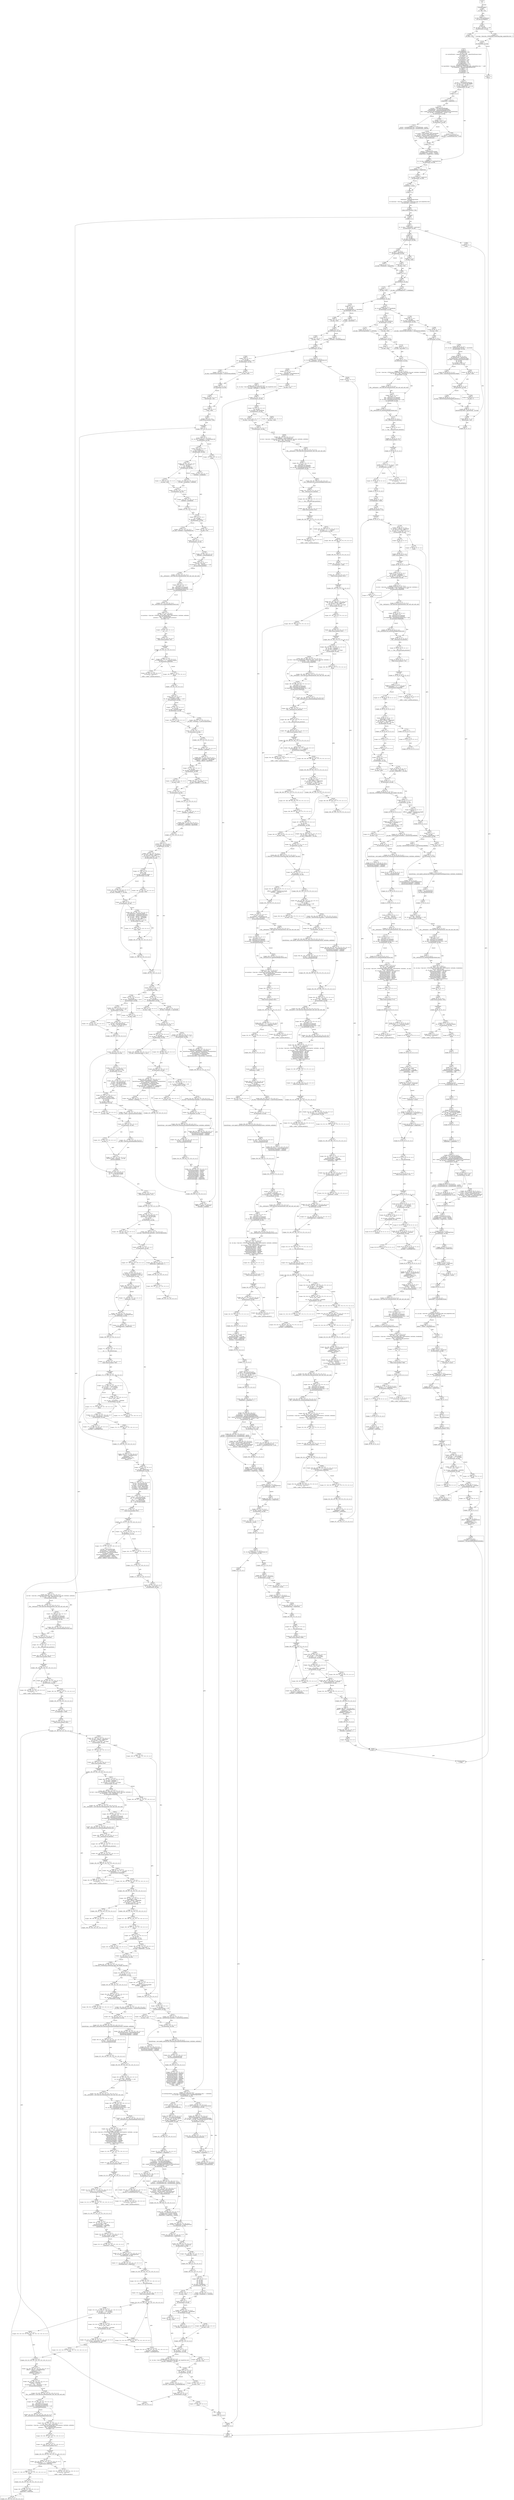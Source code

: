 digraph graphname {
n78384 [shape=box,label="(78384)\nScopes: 0"];
n78383 [shape=box,label="(78383)\nLoops: 0\nScopes: 14, 0"];
n78382 [shape=box,label="(78382)\nLoops: 0\nScopes: 113, 14, 0"];
n78381 [shape=box,label="(78381)\nLoops: 0\nScopes: 273, 113, 14, 0"];
n78380 [shape=box,label="(78380)\nLoops: 0\nScopes: 353, 273, 113, 14, 0\nbreak"];
n78379 [shape=box,label="(78379)\nLoops: 0\nScopes: 362, 353, 273, 113, 14, 0\ntextIndex = textIndex + 1"];
n78378 [shape=box,label="(78378)\nLoops: 0\nScopes: 353, 273, 113, 14, 0"];
n78377 [shape=box,label="(78377)\nLoops: 0\nScopes: 354, 353, 273, 113, 14, 0\noffsetY = offsetY + maxHeightValue\nmaxAscent = 0.0\nmaxHeightValue = 0.0\nlineIndex = lineIndex + 1\noffsetX = 2"];
n78376 [shape=box,label="(78376)\nLoops: 0\nScopes: 357, 354, 353, 273, 113, 14, 0"];
n78375 [shape=box,label="(78375)\nLoops: 31, 0\nScopes: 358, 357, 354, 353, 273, 113, 14, 0\nlg.ascent = maxAscent\nlg.height = maxHeightValue"];
n78374 [shape=box,label="(78374)\nLoops: 31, 0\nScopes: 361, 358, 357, 354, 353, 273, 113, 14, 0\nbreak"];
n78373 [shape=box,label="(78373)\nLoops: 31, 0\nScopes: 358, 357, 354, 353, 273, 113, 14, 0\nvar _hx_tmp = lg.lineIndex > lineIndex\n@:cond-branch _hx_tmp"];
n78372 [shape=box,label="(78372)\nLoops: 31, 0\nScopes: 360, 358, 357, 354, 353, 273, 113, 14, 0\ncontinue"];
n78371 [shape=box,label="(78371)\nLoops: 31, 0\nScopes: 358, 357, 354, 353, 273, 113, 14, 0\nvar lg = cast `1.get(`)\n` = ` + 1\nvar _hx_tmp = lg.lineIndex < lineIndex\n@:cond-branch _hx_tmp"];
n78370 [shape=box,label="(78370)\nLoops: 31, 0\nScopes: 359, 358, 357, 354, 353, 273, 113, 14, 0\nbreak"];
n78369 [shape=box,label="(78369)\nLoops: 31, 0\nScopes: 358, 357, 354, 353, 273, 113, 14, 0\nvar _hx_tmp = `1.get_length()\nvar _hx_tmp = ! ((` < _hx_tmp))\n@:cond-branch _hx_tmp"];
n78368 [shape=box,label="<loop-head>
(78368)\nLoops: 31, 0\nScopes: 358, 357, 354, 353, 273, 113, 14, 0"];
n78367 [shape=box,label="(78367)\nLoops: 0\nScopes: 357, 354, 353, 273, 113, 14, 0\nwhile ((true)) @:block 78369"];
n78366 [shape=box,label="(78366)\nLoops: 0\nScopes: 357, 354, 353, 273, 113, 14, 0\nvar ` = 0\nvar `1 = `this.layoutGroups"];
n78365 [shape=box,label="(78365)\nLoops: 0\nScopes: 354, 353, 273, 113, 14, 0"];
n78364 [shape=box,label="(78364)\nLoops: 0\nScopes: 356, 354, 353, 273, 113, 14, 0\nmaxHeightValue = heightValue"];
n78363 [shape=box,label="(78363)\nLoops: 0\nScopes: 354, 353, 273, 113, 14, 0\nvar _hx_tmp = heightValue > maxHeightValue\n@:cond-branch _hx_tmp"];
n78362 [shape=box,label="(78362)\nLoops: 0\nScopes: 355, 354, 353, 273, 113, 14, 0\nmaxAscent = ascent"];
n78361 [shape=box,label="(78361)\nLoops: 0\nScopes: 354, 353, 273, 113, 14, 0\nvar _hx_tmp = ascent > maxAscent\n@:cond-branch _hx_tmp"];
n78360 [shape=box,label="(78360)\nLoops: 0\nScopes: 353, 273, 113, 14, 0"];
n78359 [shape=box,label="(78359)\nLoops: 0\nScopes: 273, 113, 14, 0\nvar _hx_tmp = textIndex == formatRange.end\n@:cond-branch _hx_tmp"];
n78358 [shape=box,label="(78358)\nLoops: 0\nScopes: 344, 273, 113, 14, 0"];
n78357 [shape=box,label="(78357)\nLoops: 0\nScopes: 352, 344, 273, 113, 14, 0\nmaxAscent = ascent"];
n78356 [shape=box,label="(78356)\nLoops: 0\nScopes: 344, 273, 113, 14, 0\nvar _hx_tmp = ascent > maxAscent\n@:cond-branch _hx_tmp"];
n78355 [shape=box,label="(78355)\nLoops: 0\nScopes: 351, 344, 273, 113, 14, 0\nmaxHeightValue = heightValue"];
n78354 [shape=box,label="(78354)\nLoops: 0\nScopes: 344, 273, 113, 14, 0\nvar _hx_tmp = heightValue > maxHeightValue\n@:cond-branch _hx_tmp"];
n78353 [shape=box,label="(78353)\nLoops: 0\nScopes: 345, 344, 273, 113, 14, 0\nleading = currentFormat.leading\nvar heightValue = ascent + descent\nheightValue = heightValue + leading"];
n78352 [shape=box,label="(78352)\nLoops: 0\nScopes: 348, 345, 344, 273, 113, 14, 0"];
n78351 [shape=box,label="(78351)\nLoops: 0\nScopes: 350, 348, 345, 344, 273, 113, 14, 0\nascent = currentFormat.size\ndescent = currentFormat.size * 0.185"];
n78350 [shape=box,label="(78350)\nLoops: 0\nScopes: 349, 348, 345, 344, 273, 113, 14, 0\nvar ascent = font.ascender / font.unitsPerEM\nascent = ascent * currentFormat.size\nvar descent = font.descender / font.unitsPerEM\nvar descent = descent * currentFormat.size\ndescent = Math.abs(descent)"];
n78349 [shape=box,label="(78349)\nLoops: 0\nScopes: 348, 345, 344, 273, 113, 14, 0\nvar _hx_tmp = font != null\n@:cond-branch _hx_tmp"];
n78348 [shape=box,label="(78348)\nLoops: 0\nScopes: 347, 345, 344, 273, 113, 14, 0\nascent = currentFormat.size * currentFormat.__ascent\ndescent = currentFormat.size * currentFormat.__descent"];
n78347 [shape=box,label="(78347)\nLoops: 0\nScopes: 345, 344, 273, 113, 14, 0\nvar this = `this.textFormatRanges\nformatRange = cast this.get(rangeIndex)\ncurrentFormat.__merge(formatRange.format)\nfont = openfl._internal.text.TextEngine.getFontInstance(currentFormat)\nvar _hx_tmp = currentFormat.__ascent != null\n@:cond-branch _hx_tmp"];
n78346 [shape=box,label="(78346)\nLoops: 0\nScopes: 346, 345, 344, 273, 113, 14, 0\nrangeIndex = rangeIndex + 1"];
n78345 [shape=box,label="(78345)\nLoops: 0\nScopes: 345, 344, 273, 113, 14, 0"];
n78344 [shape=box,label="(78344)\nLoops: 0\nScopes: 344, 273, 113, 14, 0\nvar this = `this.textFormatRanges\nvar _hx_tmp = cast this.get_length()\nvar _hx_tmp = _hx_tmp - 1\nvar _hx_tmp = rangeIndex < _hx_tmp\n@:cond-branch _hx_tmp"];
n78343 [shape=box,label="(78343)\nLoops: 0\nScopes: 273, 113, 14, 0"];
n78342 [shape=box,label="(78342)\nLoops: 0\nScopes: 275, 273, 113, 14, 0"];
n78341 [shape=box,label="(78341)\nLoops: 0\nScopes: 278, 275, 273, 113, 14, 0\nvar _hx_tmp = width\nlayoutGroup.width = _hx_tmp\nlayoutGroup.height = heightValue\noffsetX = offsetX + widthValue\ntextIndex = formatRange.end"];
n78340 [shape=box,label="(78340)\nLoops: 0\nScopes: 341, 278, 275, 273, 113, 14, 0"];
n78339 [shape=box,label="(78339)\nLoops: 30, 0\nScopes: 342, 341, 278, 275, 273, 113, 14, 0\nvar position = positions[`]\n` = ` + 1\nwidth = width + position.advance.x"];
n78338 [shape=box,label="(78338)\nLoops: 30, 0\nScopes: 343, 342, 341, 278, 275, 273, 113, 14, 0\nbreak"];
n78337 [shape=box,label="(78337)\nLoops: 30, 0\nScopes: 342, 341, 278, 275, 273, 113, 14, 0\nvar _hx_tmp = ! ((` < positions.length))\n@:cond-branch _hx_tmp"];
n78336 [shape=box,label="<loop-head>
(78336)\nLoops: 30, 0\nScopes: 342, 341, 278, 275, 273, 113, 14, 0"];
n78335 [shape=box,label="(78335)\nLoops: 0\nScopes: 341, 278, 275, 273, 113, 14, 0\nwhile ((true)) @:block 78337"];
n78334 [shape=box,label="(78334)\nLoops: 0\nScopes: 341, 278, 275, 273, 113, 14, 0\nvar ` = 0"];
n78333 [shape=box,label="(78333)\nLoops: 0\nScopes: 278, 275, 273, 113, 14, 0\nvar `this = `this.__textLayout\nvar _hx_tmp = lime.text._UTF8String.UTF8String_Impl_.substring(text, textIndex, endIndex)\n`this.set_text(_hx_tmp)\nvar _hx_tmp = `this.__textLayout.get_positions()\nlayoutGroup.positions = _hx_tmp\nlayoutGroup.offsetX = offsetX\nlayoutGroup.ascent = ascent\nlayoutGroup.descent = descent\nlayoutGroup.leading = leading\nlayoutGroup.lineIndex = lineIndex\nlayoutGroup.offsetY = offsetY\nvar positions = layoutGroup.positions\nvar width = 0.0"];
n78332 [shape=box,label="(78332)\nLoops: 0\nScopes: 340, 278, 275, 273, 113, 14, 0\n`this.__textLayout.set_size(formatRange.format.size)"];
n78331 [shape=box,label="(78331)\nLoops: 0\nScopes: 278, 275, 273, 113, 14, 0\nvar width = 0.0\n`this.__textLayout.set_text(null)\n`this.__textLayout.set_font(font)\nvar _hx_tmp = formatRange.format.size != null\n@:cond-branch _hx_tmp"];
n78330 [shape=box,label="(78330)\nLoops: 0\nScopes: 339, 278, 275, 273, 113, 14, 0\n`this.__textLayout = new lime.text.TextLayout(null, null, null, null, null, null)"];
n78329 [shape=box,label="(78329)\nLoops: 0\nScopes: 278, 275, 273, 113, 14, 0\nvar text = this.text\nvar endIndex = formatRange.end\nvar _hx_tmp = `this.__textLayout == null\n@:cond-branch _hx_tmp"];
n78328 [shape=box,label="(78328)\nLoops: 0\nScopes: 333, 278, 275, 273, 113, 14, 0"];
n78327 [shape=box,label="(78327)\nLoops: 0\nScopes: 336, 333, 278, 275, 273, 113, 14, 0"];
n78326 [shape=box,label="(78326)\nLoops: 0\nScopes: 337, 336, 333, 278, 275, 273, 113, 14, 0\nvar this = `this.layoutGroups\ncast this.push(layoutGroup)"];
n78325 [shape=box,label="(78325)\nLoops: 0\nScopes: 338, 333, 278, 275, 273, 113, 14, 0\nlayoutGroup.format = formatRange.format\nlayoutGroup.startIndex = textIndex\nlayoutGroup.endIndex = endIndex"];
n78324 [shape=box,label="(78324)\nLoops: 0\nScopes: 336, 333, 278, 275, 273, 113, 14, 0\nlayoutGroup = new openfl._internal.text.TextLayoutGroup(formatRange.format, textIndex, endIndex)"];
n78323 [shape=box,label="(78323)\nLoops: 0\nScopes: 333, 278, 275, 273, 113, 14, 0\n@:cond-branch _hx_tmp"];
n78322 [shape=box,label="(78322)\nLoops: 0\nScopes: 335, 333, 278, 275, 273, 113, 14, 0\n_hx_tmp = true"];
n78321 [shape=box,label="(78321)\nLoops: 0\nScopes: 334, 333, 278, 275, 273, 113, 14, 0\n_hx_tmp = layoutGroup.startIndex != layoutGroup.endIndex"];
n78320 [shape=box,label="(78320)\nLoops: 0\nScopes: 333, 278, 275, 273, 113, 14, 0\nvar endIndex = formatRange.end\nvar _hx_tmp\nvar _hx_tmp = ! layoutGroup == null\n@:cond-branch _hx_tmp"];
n78319 [shape=box,label="(78319)\nLoops: 0\nScopes: 278, 275, 273, 113, 14, 0\nwidthValue = width"];
n78318 [shape=box,label="(78318)\nLoops: 0\nScopes: 330, 278, 275, 273, 113, 14, 0"];
n78317 [shape=box,label="(78317)\nLoops: 29, 0\nScopes: 331, 330, 278, 275, 273, 113, 14, 0\nvar position = positions[`]\n` = ` + 1\nwidth = width + position.advance.x"];
n78316 [shape=box,label="(78316)\nLoops: 29, 0\nScopes: 332, 331, 330, 278, 275, 273, 113, 14, 0\nbreak"];
n78315 [shape=box,label="(78315)\nLoops: 29, 0\nScopes: 331, 330, 278, 275, 273, 113, 14, 0\nvar widthValue = ! ((` < positions.length))\n@:cond-branch widthValue"];
n78314 [shape=box,label="<loop-head>
(78314)\nLoops: 29, 0\nScopes: 331, 330, 278, 275, 273, 113, 14, 0"];
n78313 [shape=box,label="(78313)\nLoops: 0\nScopes: 330, 278, 275, 273, 113, 14, 0\nwhile ((true)) @:block 78315"];
n78312 [shape=box,label="(78312)\nLoops: 0\nScopes: 330, 278, 275, 273, 113, 14, 0\nvar ` = 0"];
n78311 [shape=box,label="(78311)\nLoops: 0\nScopes: 278, 275, 273, 113, 14, 0\nvar `this = `this.__textLayout\nvar positions = lime.text._UTF8String.UTF8String_Impl_.substring(text, textIndex, endIndex)\n`this.set_text(positions)\npositions = `this.__textLayout.get_positions()\nvar width = 0.0"];
n78310 [shape=box,label="(78310)\nLoops: 0\nScopes: 329, 278, 275, 273, 113, 14, 0\n`this.__textLayout.set_size(formatRange.format.size)"];
n78309 [shape=box,label="(78309)\nLoops: 0\nScopes: 278, 275, 273, 113, 14, 0\nvar width = 0.0\n`this.__textLayout.set_text(null)\n`this.__textLayout.set_font(font)\nvar positions = formatRange.format.size != null\n@:cond-branch positions"];
n78308 [shape=box,label="(78308)\nLoops: 0\nScopes: 328, 278, 275, 273, 113, 14, 0\n`this.__textLayout = new lime.text.TextLayout(null, null, null, null, null, null)"];
n78307 [shape=box,label="(78307)\nLoops: 0\nScopes: 278, 275, 273, 113, 14, 0\nvar text = this.text\nvar endIndex = formatRange.end\nvar positions = `this.__textLayout == null\n@:cond-branch positions"];
n78306 [shape=box,label="(78306)\nLoops: 0\nScopes: 281, 278, 275, 273, 113, 14, 0"];
n78305 [shape=box,label="(78305)\nLoops: 23, 0\nScopes: 287, 281, 278, 275, 273, 113, 14, 0"];
n78304 [shape=box,label="(78304)\nLoops: 23, 0\nScopes: 303, 287, 281, 278, 275, 273, 113, 14, 0\nwidthValue = width\ntempWidth = widthValue"];
n78303 [shape=box,label="(78303)\nLoops: 23, 0\nScopes: 325, 303, 287, 281, 278, 275, 273, 113, 14, 0"];
n78302 [shape=box,label="(78302)\nLoops: 28, 23, 0\nScopes: 326, 325, 303, 287, 281, 278, 275, 273, 113, 14, 0\nvar position = positions[`]\n` = ` + 1\nwidth = width + position.advance.x"];
n78301 [shape=box,label="(78301)\nLoops: 28, 23, 0\nScopes: 327, 326, 325, 303, 287, 281, 278, 275, 273, 113, 14, 0\nbreak"];
n78300 [shape=box,label="(78300)\nLoops: 28, 23, 0\nScopes: 326, 325, 303, 287, 281, 278, 275, 273, 113, 14, 0\nvar widthValue = ! ((` < positions.length))\n@:cond-branch widthValue"];
n78299 [shape=box,label="<loop-head>
(78299)\nLoops: 28, 23, 0\nScopes: 326, 325, 303, 287, 281, 278, 275, 273, 113, 14, 0"];
n78298 [shape=box,label="(78298)\nLoops: 23, 0\nScopes: 325, 303, 287, 281, 278, 275, 273, 113, 14, 0\nwhile ((true)) @:block 78300"];
n78297 [shape=box,label="(78297)\nLoops: 23, 0\nScopes: 325, 303, 287, 281, 278, 275, 273, 113, 14, 0\nvar ` = 0"];
n78296 [shape=box,label="(78296)\nLoops: 23, 0\nScopes: 303, 287, 281, 278, 275, 273, 113, 14, 0\nvar `this = `this.__textLayout\nvar positions = lime.text._UTF8String.UTF8String_Impl_.substring(text, textIndex, endIndex)\n`this.set_text(positions)\npositions = `this.__textLayout.get_positions()\nvar width = 0.0"];
n78295 [shape=box,label="(78295)\nLoops: 23, 0\nScopes: 324, 303, 287, 281, 278, 275, 273, 113, 14, 0\n`this.__textLayout.set_size(formatRange.format.size)"];
n78294 [shape=box,label="(78294)\nLoops: 23, 0\nScopes: 303, 287, 281, 278, 275, 273, 113, 14, 0\nvar width = 0.0\n`this.__textLayout.set_text(null)\n`this.__textLayout.set_font(font)\nvar positions = formatRange.format.size != null\n@:cond-branch positions"];
n78293 [shape=box,label="(78293)\nLoops: 23, 0\nScopes: 323, 303, 287, 281, 278, 275, 273, 113, 14, 0\n`this.__textLayout = new lime.text.TextLayout(null, null, null, null, null, null)"];
n78292 [shape=box,label="(78292)\nLoops: 23, 0\nScopes: 303, 287, 281, 278, 275, 273, 113, 14, 0\ntextIndex = textIndex + i\nvar text = `this.text\nvar positions = `this.__textLayout == null\n@:cond-branch positions"];
n78291 [shape=box,label="(78291)\nLoops: 23, 0\nScopes: 315, 303, 287, 281, 278, 275, 273, 113, 14, 0\noffsetY = offsetY + maxHeightValue\nmaxAscent = 0.0\nmaxHeightValue = 0.0\nlineIndex = lineIndex + 1\noffsetX = 2"];
n78290 [shape=box,label="(78290)\nLoops: 23, 0\nScopes: 318, 315, 303, 287, 281, 278, 275, 273, 113, 14, 0"];
n78289 [shape=box,label="(78289)\nLoops: 27, 23, 0\nScopes: 319, 318, 315, 303, 287, 281, 278, 275, 273, 113, 14, 0\nlg.ascent = maxAscent\nlg.height = maxHeightValue"];
n78288 [shape=box,label="(78288)\nLoops: 27, 23, 0\nScopes: 322, 319, 318, 315, 303, 287, 281, 278, 275, 273, 113, 14, 0\nbreak"];
n78287 [shape=box,label="(78287)\nLoops: 27, 23, 0\nScopes: 319, 318, 315, 303, 287, 281, 278, 275, 273, 113, 14, 0\nvar _hx_tmp = lg.lineIndex > lineIndex\n@:cond-branch _hx_tmp"];
n78286 [shape=box,label="(78286)\nLoops: 27, 23, 0\nScopes: 321, 319, 318, 315, 303, 287, 281, 278, 275, 273, 113, 14, 0\ncontinue"];
n78285 [shape=box,label="(78285)\nLoops: 27, 23, 0\nScopes: 319, 318, 315, 303, 287, 281, 278, 275, 273, 113, 14, 0\nvar lg = cast `1.get(`)\n` = ` + 1\nvar _hx_tmp = lg.lineIndex < lineIndex\n@:cond-branch _hx_tmp"];
n78284 [shape=box,label="(78284)\nLoops: 27, 23, 0\nScopes: 320, 319, 318, 315, 303, 287, 281, 278, 275, 273, 113, 14, 0\nbreak"];
n78283 [shape=box,label="(78283)\nLoops: 27, 23, 0\nScopes: 319, 318, 315, 303, 287, 281, 278, 275, 273, 113, 14, 0\nvar _hx_tmp = `1.get_length()\nvar _hx_tmp = ! ((` < _hx_tmp))\n@:cond-branch _hx_tmp"];
n78282 [shape=box,label="<loop-head>
(78282)\nLoops: 27, 23, 0\nScopes: 319, 318, 315, 303, 287, 281, 278, 275, 273, 113, 14, 0"];
n78281 [shape=box,label="(78281)\nLoops: 23, 0\nScopes: 318, 315, 303, 287, 281, 278, 275, 273, 113, 14, 0\nwhile ((true)) @:block 78283"];
n78280 [shape=box,label="(78280)\nLoops: 23, 0\nScopes: 318, 315, 303, 287, 281, 278, 275, 273, 113, 14, 0\nvar ` = 0\nvar `1 = `this.layoutGroups"];
n78279 [shape=box,label="(78279)\nLoops: 23, 0\nScopes: 315, 303, 287, 281, 278, 275, 273, 113, 14, 0"];
n78278 [shape=box,label="(78278)\nLoops: 23, 0\nScopes: 317, 315, 303, 287, 281, 278, 275, 273, 113, 14, 0\nmaxHeightValue = heightValue"];
n78277 [shape=box,label="(78277)\nLoops: 23, 0\nScopes: 315, 303, 287, 281, 278, 275, 273, 113, 14, 0\nvar _hx_tmp = heightValue > maxHeightValue\n@:cond-branch _hx_tmp"];
n78276 [shape=box,label="(78276)\nLoops: 23, 0\nScopes: 316, 315, 303, 287, 281, 278, 275, 273, 113, 14, 0\nmaxAscent = ascent"];
n78275 [shape=box,label="(78275)\nLoops: 23, 0\nScopes: 315, 303, 287, 281, 278, 275, 273, 113, 14, 0\nvar _hx_tmp = ascent > maxAscent\n@:cond-branch _hx_tmp"];
n78274 [shape=box,label="(78274)\nLoops: 23, 0\nScopes: 303, 287, 281, 278, 275, 273, 113, 14, 0\nvar _hx_tmp = width\nlayoutGroup.width = _hx_tmp\nlayoutGroup.height = heightValue\nlayoutGroup = null"];
n78273 [shape=box,label="(78273)\nLoops: 23, 0\nScopes: 312, 303, 287, 281, 278, 275, 273, 113, 14, 0"];
n78272 [shape=box,label="(78272)\nLoops: 26, 23, 0\nScopes: 313, 312, 303, 287, 281, 278, 275, 273, 113, 14, 0\nvar position = positions[`]\n` = ` + 1\nwidth = width + position.advance.x"];
n78271 [shape=box,label="(78271)\nLoops: 26, 23, 0\nScopes: 314, 313, 312, 303, 287, 281, 278, 275, 273, 113, 14, 0\nbreak"];
n78270 [shape=box,label="(78270)\nLoops: 26, 23, 0\nScopes: 313, 312, 303, 287, 281, 278, 275, 273, 113, 14, 0\nvar _hx_tmp = ! ((` < positions.length))\n@:cond-branch _hx_tmp"];
n78269 [shape=box,label="<loop-head>
(78269)\nLoops: 26, 23, 0\nScopes: 313, 312, 303, 287, 281, 278, 275, 273, 113, 14, 0"];
n78268 [shape=box,label="(78268)\nLoops: 23, 0\nScopes: 312, 303, 287, 281, 278, 275, 273, 113, 14, 0\nwhile ((true)) @:block 78270"];
n78267 [shape=box,label="(78267)\nLoops: 23, 0\nScopes: 312, 303, 287, 281, 278, 275, 273, 113, 14, 0\nvar ` = 0"];
n78266 [shape=box,label="(78266)\nLoops: 23, 0\nScopes: 303, 287, 281, 278, 275, 273, 113, 14, 0\nvar `this = `this.__textLayout\nvar _hx_tmp = textIndex + i\nvar _hx_tmp = lime.text._UTF8String.UTF8String_Impl_.substring(text, textIndex, _hx_tmp)\n`this.set_text(_hx_tmp)\nvar _hx_tmp = `this.__textLayout.get_positions()\nlayoutGroup.positions = _hx_tmp\nlayoutGroup.offsetX = offsetX\nlayoutGroup.ascent = ascent\nlayoutGroup.descent = descent\nlayoutGroup.leading = leading\nlayoutGroup.lineIndex = lineIndex\nlayoutGroup.offsetY = offsetY\nvar positions = layoutGroup.positions\nvar width = 0.0"];
n78265 [shape=box,label="(78265)\nLoops: 23, 0\nScopes: 311, 303, 287, 281, 278, 275, 273, 113, 14, 0\n`this.__textLayout.set_size(formatRange.format.size)"];
n78264 [shape=box,label="(78264)\nLoops: 23, 0\nScopes: 303, 287, 281, 278, 275, 273, 113, 14, 0\nvar width = 0.0\n`this.__textLayout.set_text(null)\n`this.__textLayout.set_font(font)\nvar _hx_tmp = formatRange.format.size != null\n@:cond-branch _hx_tmp"];
n78263 [shape=box,label="(78263)\nLoops: 23, 0\nScopes: 310, 303, 287, 281, 278, 275, 273, 113, 14, 0\n`this.__textLayout = new lime.text.TextLayout(null, null, null, null, null, null)"];
n78262 [shape=box,label="(78262)\nLoops: 23, 0\nScopes: 303, 287, 281, 278, 275, 273, 113, 14, 0\nvar text = `this.text\nvar _hx_tmp = `this.__textLayout == null\n@:cond-branch _hx_tmp"];
n78261 [shape=box,label="(78261)\nLoops: 23, 0\nScopes: 304, 303, 287, 281, 278, 275, 273, 113, 14, 0"];
n78260 [shape=box,label="(78260)\nLoops: 23, 0\nScopes: 307, 304, 303, 287, 281, 278, 275, 273, 113, 14, 0"];
n78259 [shape=box,label="(78259)\nLoops: 23, 0\nScopes: 308, 307, 304, 303, 287, 281, 278, 275, 273, 113, 14, 0\nvar this = `this.layoutGroups\ncast this.push(layoutGroup)"];
n78258 [shape=box,label="(78258)\nLoops: 23, 0\nScopes: 309, 304, 303, 287, 281, 278, 275, 273, 113, 14, 0\nlayoutGroup.format = formatRange.format\nlayoutGroup.startIndex = textIndex\nlayoutGroup.endIndex = endIndex"];
n78257 [shape=box,label="(78257)\nLoops: 23, 0\nScopes: 307, 304, 303, 287, 281, 278, 275, 273, 113, 14, 0\nlayoutGroup = new openfl._internal.text.TextLayoutGroup(formatRange.format, textIndex, endIndex)"];
n78256 [shape=box,label="(78256)\nLoops: 23, 0\nScopes: 304, 303, 287, 281, 278, 275, 273, 113, 14, 0\n@:cond-branch _hx_tmp"];
n78255 [shape=box,label="(78255)\nLoops: 23, 0\nScopes: 306, 304, 303, 287, 281, 278, 275, 273, 113, 14, 0\n_hx_tmp = true"];
n78254 [shape=box,label="(78254)\nLoops: 23, 0\nScopes: 305, 304, 303, 287, 281, 278, 275, 273, 113, 14, 0\n_hx_tmp = layoutGroup.startIndex != layoutGroup.endIndex"];
n78253 [shape=box,label="(78253)\nLoops: 23, 0\nScopes: 304, 303, 287, 281, 278, 275, 273, 113, 14, 0\nvar endIndex = textIndex + i\nvar _hx_tmp\nvar _hx_tmp = ! layoutGroup == null\n@:cond-branch _hx_tmp"];
n78252 [shape=box,label="(78252)\nLoops: 23, 0\nScopes: 303, 287, 281, 278, 275, 273, 113, 14, 0"];
n78251 [shape=box,label="(78251)\nLoops: 23, 0\nScopes: 302, 287, 281, 278, 275, 273, 113, 14, 0\noffsetX = 2\noffsetY = offsetY + layoutGroup.height\nlineIndex = lineIndex + 1\nbreak"];
n78250 [shape=box,label="(78250)\nLoops: 23, 0\nScopes: 287, 281, 278, 275, 273, 113, 14, 0\nvar _hx_tmp = i == 0\n@:cond-branch _hx_tmp"];
n78249 [shape=box,label="(78249)\nLoops: 23, 0\nScopes: 301, 287, 281, 278, 275, 273, 113, 14, 0\ni = lime.text._UTF8String.UTF8String_Impl_.get_length(`this.text)"];
n78248 [shape=box,label="(78248)\nLoops: 23, 0\nScopes: 287, 281, 278, 275, 273, 113, 14, 0\n@:cond-branch _hx_tmp"];
n78247 [shape=box,label="(78247)\nLoops: 23, 0\nScopes: 300, 287, 281, 278, 275, 273, 113, 14, 0\n_hx_tmp = false"];
n78246 [shape=box,label="(78246)\nLoops: 23, 0\nScopes: 299, 287, 281, 278, 275, 273, 113, 14, 0\nvar _hx_tmp = `this.width - 4\n_hx_tmp = tempWidth > _hx_tmp"];
n78245 [shape=box,label="(78245)\nLoops: 23, 0\nScopes: 287, 281, 278, 275, 273, 113, 14, 0\nvar _hx_tmp\nvar _hx_tmp = i == 0\n@:cond-branch _hx_tmp"];
n78244 [shape=box,label="(78244)\nLoops: 24, 23, 0\nScopes: 289, 287, 281, 278, 275, 273, 113, 14, 0"];
n78243 [shape=box,label="(78243)\nLoops: 24, 23, 0\nScopes: 298, 289, 287, 281, 278, 275, 273, 113, 14, 0\ni = i + 1"];
n78242 [shape=box,label="(78242)\nLoops: 24, 23, 0\nScopes: 289, 287, 281, 278, 275, 273, 113, 14, 0"];
n78241 [shape=box,label="(78241)\nLoops: 24, 23, 0\nScopes: 296, 289, 287, 281, 278, 275, 273, 113, 14, 0\nbreak"];
n78240 [shape=box,label="(78240)\nLoops: 24, 23, 0\nScopes: 297, 296, 289, 287, 281, 278, 275, 273, 113, 14, 0\ni = i - 1"];
n78239 [shape=box,label="(78239)\nLoops: 24, 23, 0\nScopes: 296, 289, 287, 281, 278, 275, 273, 113, 14, 0"];
n78238 [shape=box,label="(78238)\nLoops: 24, 23, 0\nScopes: 289, 287, 281, 278, 275, 273, 113, 14, 0\ntempWidth = width\nvar _hx_tmp = offsetX + tempWidth\nvar _hx_tmp = `this.width - 2\nvar _hx_tmp = _hx_tmp > _hx_tmp\n@:cond-branch _hx_tmp"];
n78237 [shape=box,label="(78237)\nLoops: 24, 23, 0\nScopes: 293, 289, 287, 281, 278, 275, 273, 113, 14, 0"];
n78236 [shape=box,label="(78236)\nLoops: 25, 24, 23, 0\nScopes: 294, 293, 289, 287, 281, 278, 275, 273, 113, 14, 0\nvar position = `1[`]\n` = ` + 1\nwidth = width + position.advance.x"];
n78235 [shape=box,label="(78235)\nLoops: 25, 24, 23, 0\nScopes: 295, 294, 293, 289, 287, 281, 278, 275, 273, 113, 14, 0\nbreak"];
n78234 [shape=box,label="(78234)\nLoops: 25, 24, 23, 0\nScopes: 294, 293, 289, 287, 281, 278, 275, 273, 113, 14, 0\nvar tempWidth = ! ((` < `1.length))\n@:cond-branch tempWidth"];
n78233 [shape=box,label="<loop-head>
(78233)\nLoops: 25, 24, 23, 0\nScopes: 294, 293, 289, 287, 281, 278, 275, 273, 113, 14, 0"];
n78232 [shape=box,label="(78232)\nLoops: 24, 23, 0\nScopes: 293, 289, 287, 281, 278, 275, 273, 113, 14, 0\nwhile ((true)) @:block 78234"];
n78231 [shape=box,label="(78231)\nLoops: 24, 23, 0\nScopes: 293, 289, 287, 281, 278, 275, 273, 113, 14, 0\nvar ` = 0\nvar `1 = `this.__textLayout.get_positions()"];
n78230 [shape=box,label="(78230)\nLoops: 24, 23, 0\nScopes: 289, 287, 281, 278, 275, 273, 113, 14, 0\n`this.__textLayout.set_text(text)"];
n78229 [shape=box,label="(78229)\nLoops: 24, 23, 0\nScopes: 292, 289, 287, 281, 278, 275, 273, 113, 14, 0\n`this.__textLayout.set_size(formatRange.format.size)"];
n78228 [shape=box,label="(78228)\nLoops: 24, 23, 0\nScopes: 289, 287, 281, 278, 275, 273, 113, 14, 0\nvar width = 0.0\n`this.__textLayout.set_text(null)\n`this.__textLayout.set_font(font)\nvar tempWidth = formatRange.format.size != null\n@:cond-branch tempWidth"];
n78227 [shape=box,label="(78227)\nLoops: 24, 23, 0\nScopes: 291, 289, 287, 281, 278, 275, 273, 113, 14, 0\n`this.__textLayout = new lime.text.TextLayout(null, null, null, null, null, null)"];
n78226 [shape=box,label="(78226)\nLoops: 24, 23, 0\nScopes: 289, 287, 281, 278, 275, 273, 113, 14, 0\nvar text = lime.text._UTF8String.UTF8String_Impl_.substr(`this.text, textIndex, i)\nvar tempWidth = `this.__textLayout == null\n@:cond-branch tempWidth"];
n78225 [shape=box,label="(78225)\nLoops: 24, 23, 0\nScopes: 290, 289, 287, 281, 278, 275, 273, 113, 14, 0\nbreak"];
n78224 [shape=box,label="(78224)\nLoops: 24, 23, 0\nScopes: 289, 287, 281, 278, 275, 273, 113, 14, 0\nvar _hx_tmp = textIndex + i\nvar _hx_tmp = endIndex + 1\nvar _hx_tmp = ! ((_hx_tmp < _hx_tmp))\n@:cond-branch _hx_tmp"];
n78223 [shape=box,label="<loop-head>
(78223)\nLoops: 24, 23, 0\nScopes: 289, 287, 281, 278, 275, 273, 113, 14, 0"];
n78222 [shape=box,label="(78222)\nLoops: 23, 0\nScopes: 287, 281, 278, 275, 273, 113, 14, 0\nwhile ((true)) @:block 78224"];
n78221 [shape=box,label="(78221)\nLoops: 23, 0\nScopes: 287, 281, 278, 275, 273, 113, 14, 0\nvar i = 1"];
n78220 [shape=box,label="(78220)\nLoops: 23, 0\nScopes: 288, 287, 281, 278, 275, 273, 113, 14, 0\nbreak"];
n78219 [shape=box,label="(78219)\nLoops: 23, 0\nScopes: 287, 281, 278, 275, 273, 113, 14, 0\nvar _hx_tmp = offsetX + tempWidth\nvar _hx_tmp = `this.width - 2\nvar _hx_tmp = ! ((_hx_tmp > _hx_tmp))\n@:cond-branch _hx_tmp"];
n78218 [shape=box,label="<loop-head>
(78218)\nLoops: 23, 0\nScopes: 287, 281, 278, 275, 273, 113, 14, 0"];
n78217 [shape=box,label="(78217)\nLoops: 0\nScopes: 281, 278, 275, 273, 113, 14, 0\nwhile ((true)) @:block 78219"];
n78216 [shape=box,label="(78216)\nLoops: 0\nScopes: 281, 278, 275, 273, 113, 14, 0\nvar tempWidth = width"];
n78215 [shape=box,label="(78215)\nLoops: 0\nScopes: 284, 281, 278, 275, 273, 113, 14, 0"];
n78214 [shape=box,label="(78214)\nLoops: 22, 0\nScopes: 285, 284, 281, 278, 275, 273, 113, 14, 0\nvar position = `1[`]\n` = ` + 1\nwidth = width + position.advance.x"];
n78213 [shape=box,label="(78213)\nLoops: 22, 0\nScopes: 286, 285, 284, 281, 278, 275, 273, 113, 14, 0\nbreak"];
n78212 [shape=box,label="(78212)\nLoops: 22, 0\nScopes: 285, 284, 281, 278, 275, 273, 113, 14, 0\nvar _hx_tmp = ! ((` < `1.length))\n@:cond-branch _hx_tmp"];
n78211 [shape=box,label="<loop-head>
(78211)\nLoops: 22, 0\nScopes: 285, 284, 281, 278, 275, 273, 113, 14, 0"];
n78210 [shape=box,label="(78210)\nLoops: 0\nScopes: 284, 281, 278, 275, 273, 113, 14, 0\nwhile ((true)) @:block 78212"];
n78209 [shape=box,label="(78209)\nLoops: 0\nScopes: 284, 281, 278, 275, 273, 113, 14, 0\nvar ` = 0\nvar `1 = `this.__textLayout.get_positions()"];
n78208 [shape=box,label="(78208)\nLoops: 0\nScopes: 281, 278, 275, 273, 113, 14, 0\n`this.__textLayout.set_text(text)"];
n78207 [shape=box,label="(78207)\nLoops: 0\nScopes: 283, 281, 278, 275, 273, 113, 14, 0\n`this.__textLayout.set_size(formatRange.format.size)"];
n78206 [shape=box,label="(78206)\nLoops: 0\nScopes: 281, 278, 275, 273, 113, 14, 0\nvar width = 0.0\n`this.__textLayout.set_text(null)\n`this.__textLayout.set_font(font)\nvar _hx_tmp = formatRange.format.size != null\n@:cond-branch _hx_tmp"];
n78205 [shape=box,label="(78205)\nLoops: 0\nScopes: 282, 281, 278, 275, 273, 113, 14, 0\n`this.__textLayout = new lime.text.TextLayout(null, null, null, null, null, null)"];
n78204 [shape=box,label="(78204)\nLoops: 0\nScopes: 281, 278, 275, 273, 113, 14, 0\nvar endIndex = formatRange.end\nvar text = lime.text._UTF8String.UTF8String_Impl_.substring(`this.text, textIndex, endIndex)\nvar _hx_tmp = `this.__textLayout == null\n@:cond-branch _hx_tmp"];
n78203 [shape=box,label="(78203)\nLoops: 0\nScopes: 278, 275, 273, 113, 14, 0\n@:cond-branch _hx_tmp"];
n78202 [shape=box,label="(78202)\nLoops: 0\nScopes: 280, 278, 275, 273, 113, 14, 0\n_hx_tmp = false"];
n78201 [shape=box,label="(78201)\nLoops: 0\nScopes: 279, 278, 275, 273, 113, 14, 0\n_hx_tmp = this.width >= 4"];
n78200 [shape=box,label="(78200)\nLoops: 0\nScopes: 278, 275, 273, 113, 14, 0\nvar _hx_tmp\nvar _hx_tmp = this.wordWrap\n@:cond-branch _hx_tmp"];
n78199 [shape=box,label="(78199)\nLoops: 0\nScopes: 275, 273, 113, 14, 0\n@:cond-branch _hx_tmp"];
n78198 [shape=box,label="(78198)\nLoops: 0\nScopes: 277, 275, 273, 113, 14, 0\n_hx_tmp = true"];
n78197 [shape=box,label="(78197)\nLoops: 0\nScopes: 276, 275, 273, 113, 14, 0\nvar _hx_tmp = lime.text._UTF8String.UTF8String_Impl_.get_length(this.text)\n_hx_tmp = textIndex == _hx_tmp"];
n78196 [shape=box,label="(78196)\nLoops: 0\nScopes: 275, 273, 113, 14, 0\nvar _hx_tmp\nvar _hx_tmp = ! textIndex < formatRange.end\n@:cond-branch _hx_tmp"];
n78195 [shape=box,label="(78195)\nLoops: 0\nScopes: 274, 273, 113, 14, 0\nbreak"];
n78194 [shape=box,label="(78194)\nLoops: 0\nScopes: 118, 113, 14, 0"];
n78193 [shape=box,label="(78193)\nLoops: 10, 0\nScopes: 122, 118, 113, 14, 0"];
n78192 [shape=box,label="(78192)\nLoops: 10, 0\nScopes: 272, 122, 118, 113, 14, 0\nbreak"];
n78191 [shape=box,label="(78191)\nLoops: 10, 0\nScopes: 122, 118, 113, 14, 0\n@:cond-branch _hx_tmp"];
n78190 [shape=box,label="(78190)\nLoops: 10, 0\nScopes: 271, 122, 118, 113, 14, 0\n_hx_tmp = true"];
n78189 [shape=box,label="(78189)\nLoops: 10, 0\nScopes: 270, 122, 118, 113, 14, 0\n_hx_tmp = spaceIndex > formatRange.end"];
n78188 [shape=box,label="(78188)\nLoops: 10, 0\nScopes: 122, 118, 113, 14, 0\nvar _hx_tmp = ! _hx_tmp\n@:cond-branch _hx_tmp"];
n78187 [shape=box,label="(78187)\nLoops: 10, 0\nScopes: 269, 122, 118, 113, 14, 0\n_hx_tmp = true"];
n78186 [shape=box,label="(78186)\nLoops: 10, 0\nScopes: 268, 122, 118, 113, 14, 0\nvar _hx_tmp = lime.text._UTF8String.UTF8String_Impl_.get_length(this.text)\n_hx_tmp = textIndex > _hx_tmp"];
n78185 [shape=box,label="(78185)\nLoops: 10, 0\nScopes: 122, 118, 113, 14, 0\nvar _hx_tmp = ! _hx_tmp\n@:cond-branch _hx_tmp"];
n78184 [shape=box,label="(78184)\nLoops: 10, 0\nScopes: 264, 122, 118, 113, 14, 0"];
n78183 [shape=box,label="(78183)\nLoops: 10, 0\nScopes: 266, 264, 122, 118, 113, 14, 0\n_hx_tmp = true"];
n78182 [shape=box,label="(78182)\nLoops: 10, 0\nScopes: 265, 264, 122, 118, 113, 14, 0\n_hx_tmp = spaceIndex == -1"];
n78181 [shape=box,label="(78181)\nLoops: 10, 0\nScopes: 267, 122, 118, 113, 14, 0\n_hx_tmp = false"];
n78180 [shape=box,label="(78180)\nLoops: 10, 0\nScopes: 264, 122, 118, 113, 14, 0\nvar _hx_tmp = ! spaceIndex > breakIndex\n@:cond-branch _hx_tmp"];
n78179 [shape=box,label="(78179)\nLoops: 10, 0\nScopes: 122, 118, 113, 14, 0\n@:cond-branch _hx_tmp"];
n78178 [shape=box,label="(78178)\nLoops: 10, 0\nScopes: 263, 122, 118, 113, 14, 0\n_hx_tmp = false"];
n78177 [shape=box,label="(78177)\nLoops: 10, 0\nScopes: 262, 122, 118, 113, 14, 0\n_hx_tmp = breakIndex <= textIndex"];
n78176 [shape=box,label="(78176)\nLoops: 10, 0\nScopes: 122, 118, 113, 14, 0\nvar _hx_tmp\nvar _hx_tmp\nvar _hx_tmp\nvar _hx_tmp\nvar _hx_tmp = breakIndex > -1\n@:cond-branch _hx_tmp"];
n78175 [shape=box,label="(78175)\nLoops: 10, 0\nScopes: 259, 122, 118, 113, 14, 0\npreviousSpaceIndex = spaceIndex\nspaceIndex = nextSpaceIndex"];
n78174 [shape=box,label="(78174)\nLoops: 10, 0\nScopes: 260, 259, 122, 118, 113, 14, 0\ntextIndex = breakIndex + 1"];
n78173 [shape=box,label="(78173)\nLoops: 10, 0\nScopes: 261, 260, 259, 122, 118, 113, 14, 0\nlayoutGroup.positions.push(null)"];
n78172 [shape=box,label="(78172)\nLoops: 10, 0\nScopes: 260, 259, 122, 118, 113, 14, 0\nlayoutGroup.endIndex = breakIndex\nvar _hx_tmp = breakIndex - layoutGroup.startIndex\nvar _hx_tmp = _hx_tmp - layoutGroup.positions.length\nvar _hx_tmp = _hx_tmp < 0\n@:cond-branch _hx_tmp"];
n78171 [shape=box,label="(78171)\nLoops: 10, 0\nScopes: 249, 122, 118, 113, 14, 0"];
n78170 [shape=box,label="(78170)\nLoops: 10, 0\nScopes: 250, 249, 122, 118, 113, 14, 0"];
n78169 [shape=box,label="(78169)\nLoops: 10, 0\nScopes: 258, 250, 249, 122, 118, 113, 14, 0\nmaxAscent = ascent"];
n78168 [shape=box,label="(78168)\nLoops: 10, 0\nScopes: 250, 249, 122, 118, 113, 14, 0\nvar _hx_tmp = ascent > maxAscent\n@:cond-branch _hx_tmp"];
n78167 [shape=box,label="(78167)\nLoops: 10, 0\nScopes: 257, 250, 249, 122, 118, 113, 14, 0\nmaxHeightValue = heightValue"];
n78166 [shape=box,label="(78166)\nLoops: 10, 0\nScopes: 250, 249, 122, 118, 113, 14, 0\nvar _hx_tmp = heightValue > maxHeightValue\n@:cond-branch _hx_tmp"];
n78165 [shape=box,label="(78165)\nLoops: 10, 0\nScopes: 251, 250, 249, 122, 118, 113, 14, 0\nleading = currentFormat.leading\nvar heightValue = ascent + descent\nheightValue = heightValue + leading"];
n78164 [shape=box,label="(78164)\nLoops: 10, 0\nScopes: 254, 251, 250, 249, 122, 118, 113, 14, 0"];
n78163 [shape=box,label="(78163)\nLoops: 10, 0\nScopes: 256, 254, 251, 250, 249, 122, 118, 113, 14, 0\nascent = currentFormat.size\ndescent = currentFormat.size * 0.185"];
n78162 [shape=box,label="(78162)\nLoops: 10, 0\nScopes: 255, 254, 251, 250, 249, 122, 118, 113, 14, 0\nvar ascent = font.ascender / font.unitsPerEM\nascent = ascent * currentFormat.size\nvar descent = font.descender / font.unitsPerEM\nvar descent = descent * currentFormat.size\ndescent = Math.abs(descent)"];
n78161 [shape=box,label="(78161)\nLoops: 10, 0\nScopes: 254, 251, 250, 249, 122, 118, 113, 14, 0\nvar _hx_tmp = font != null\n@:cond-branch _hx_tmp"];
n78160 [shape=box,label="(78160)\nLoops: 10, 0\nScopes: 253, 251, 250, 249, 122, 118, 113, 14, 0\nascent = currentFormat.size * currentFormat.__ascent\ndescent = currentFormat.size * currentFormat.__descent"];
n78159 [shape=box,label="(78159)\nLoops: 10, 0\nScopes: 251, 250, 249, 122, 118, 113, 14, 0\nvar this = `this.textFormatRanges\nformatRange = cast this.get(rangeIndex)\ncurrentFormat.__merge(formatRange.format)\nfont = openfl._internal.text.TextEngine.getFontInstance(currentFormat)\nvar _hx_tmp = currentFormat.__ascent != null\n@:cond-branch _hx_tmp"];
n78158 [shape=box,label="(78158)\nLoops: 10, 0\nScopes: 252, 251, 250, 249, 122, 118, 113, 14, 0\nrangeIndex = rangeIndex + 1"];
n78157 [shape=box,label="(78157)\nLoops: 10, 0\nScopes: 251, 250, 249, 122, 118, 113, 14, 0"];
n78156 [shape=box,label="(78156)\nLoops: 10, 0\nScopes: 250, 249, 122, 118, 113, 14, 0\nvar this = `this.textFormatRanges\nvar _hx_tmp = cast this.get_length()\nvar _hx_tmp = _hx_tmp - 1\nvar _hx_tmp = rangeIndex < _hx_tmp\n@:cond-branch _hx_tmp"];
n78155 [shape=box,label="(78155)\nLoops: 10, 0\nScopes: 259, 122, 118, 113, 14, 0\nvar _hx_tmp = breakIndex == previousSpaceIndex\n@:cond-branch _hx_tmp"];
n78154 [shape=box,label="(78154)\nLoops: 10, 0\nScopes: 249, 122, 118, 113, 14, 0\nlayoutGroup = null\ntextIndex = formatRange.end"];
n78153 [shape=box,label="(78153)\nLoops: 10, 0\nScopes: 122, 118, 113, 14, 0\nvar nextSpaceIndex = lime.text._UTF8String.UTF8String_Impl_.indexOf(this.text, \" \", textIndex)\nvar _hx_tmp = formatRange.end <= previousSpaceIndex\n@:cond-branch _hx_tmp"];
n78152 [shape=box,label="(78152)\nLoops: 10, 0\nScopes: 233, 122, 118, 113, 14, 0\noffsetX = offsetX + widthValue\ntextIndex = endIndex"];
n78151 [shape=box,label="(78151)\nLoops: 10, 0\nScopes: 238, 233, 122, 118, 113, 14, 0"];
n78150 [shape=box,label="(78150)\nLoops: 10, 0\nScopes: 247, 238, 233, 122, 118, 113, 14, 0"];
n78149 [shape=box,label="(78149)\nLoops: 10, 0\nScopes: 248, 247, 238, 233, 122, 118, 113, 14, 0\nendIndex = endIndex + 1"];
n78148 [shape=box,label="(78148)\nLoops: 10, 0\nScopes: 241, 238, 233, 122, 118, 113, 14, 0\nlayoutGroup.positions = positions\nlayoutGroup.offsetX = offsetX\nlayoutGroup.ascent = ascent\nlayoutGroup.descent = descent\nlayoutGroup.leading = leading\nlayoutGroup.lineIndex = lineIndex\nlayoutGroup.offsetY = offsetY\nlayoutGroup.width = widthValue\nlayoutGroup.height = heightValue"];
n78147 [shape=box,label="(78147)\nLoops: 10, 0\nScopes: 244, 241, 238, 233, 122, 118, 113, 14, 0"];
n78146 [shape=box,label="(78146)\nLoops: 10, 0\nScopes: 245, 244, 241, 238, 233, 122, 118, 113, 14, 0\nvar this = `this.layoutGroups\ncast this.push(layoutGroup)"];
n78145 [shape=box,label="(78145)\nLoops: 10, 0\nScopes: 246, 241, 238, 233, 122, 118, 113, 14, 0\nlayoutGroup.format = formatRange.format\nlayoutGroup.startIndex = textIndex\nlayoutGroup.endIndex = endIndex"];
n78144 [shape=box,label="(78144)\nLoops: 10, 0\nScopes: 244, 241, 238, 233, 122, 118, 113, 14, 0\nlayoutGroup = new openfl._internal.text.TextLayoutGroup(formatRange.format, textIndex, endIndex)"];
n78143 [shape=box,label="(78143)\nLoops: 10, 0\nScopes: 241, 238, 233, 122, 118, 113, 14, 0\n@:cond-branch _hx_tmp"];
n78142 [shape=box,label="(78142)\nLoops: 10, 0\nScopes: 243, 241, 238, 233, 122, 118, 113, 14, 0\n_hx_tmp = true"];
n78141 [shape=box,label="(78141)\nLoops: 10, 0\nScopes: 242, 241, 238, 233, 122, 118, 113, 14, 0\n_hx_tmp = layoutGroup.startIndex != layoutGroup.endIndex"];
n78140 [shape=box,label="(78140)\nLoops: 10, 0\nScopes: 247, 238, 233, 122, 118, 113, 14, 0\nlayoutGroup.endIndex = endIndex\nlayoutGroup.positions = layoutGroup.positions.concat(positions)\nvar layoutGroup = layoutGroup\nvar layoutGroup = layoutGroup.width\nvar widthValue = widthValue\nlayoutGroup.width = layoutGroup + widthValue\nvar _hx_tmp = breakIndex == endIndex\n@:cond-branch _hx_tmp"];
n78139 [shape=box,label="(78139)\nLoops: 10, 0\nScopes: 241, 238, 233, 122, 118, 113, 14, 0\nvar _hx_tmp\nvar _hx_tmp = ! layoutGroup == null\n@:cond-branch _hx_tmp"];
n78138 [shape=box,label="(78138)\nLoops: 10, 0\nScopes: 238, 233, 122, 118, 113, 14, 0\n@:cond-branch _hx_tmp"];
n78137 [shape=box,label="(78137)\nLoops: 10, 0\nScopes: 240, 238, 233, 122, 118, 113, 14, 0\n_hx_tmp = true"];
n78136 [shape=box,label="(78136)\nLoops: 10, 0\nScopes: 239, 238, 233, 122, 118, 113, 14, 0\n_hx_tmp = lineFormat.align == cast 2"];
n78135 [shape=box,label="(78135)\nLoops: 10, 0\nScopes: 236, 233, 122, 118, 113, 14, 0"];
n78134 [shape=box,label="(78134)\nLoops: 10, 0\nScopes: 237, 236, 233, 122, 118, 113, 14, 0\nlayoutGroup.endIndex = spaceIndex\nlayoutGroup.positions = layoutGroup.positions.concat(positions)\nvar layoutGroup = layoutGroup\nvar layoutGroup = layoutGroup.width\nvar widthValue = widthValue\nlayoutGroup.width = layoutGroup + widthValue"];
n78133 [shape=box,label="(78133)\nLoops: 10, 0\nScopes: 238, 233, 122, 118, 113, 14, 0\nvar _hx_tmp\nvar _hx_tmp = ! layoutGroup == null\n@:cond-branch _hx_tmp"];
n78132 [shape=box,label="(78132)\nLoops: 10, 0\nScopes: 236, 233, 122, 118, 113, 14, 0\nvar _hx_tmp = lineFormat.align != cast 2\n@:cond-branch _hx_tmp"];
n78131 [shape=box,label="(78131)\nLoops: 10, 0\nScopes: 233, 122, 118, 113, 14, 0\n@:cond-branch _hx_tmp"];
n78130 [shape=box,label="(78130)\nLoops: 10, 0\nScopes: 235, 233, 122, 118, 113, 14, 0\n_hx_tmp = false"];
n78129 [shape=box,label="(78129)\nLoops: 10, 0\nScopes: 234, 233, 122, 118, 113, 14, 0\n_hx_tmp = textIndex == spaceIndex"];
n78128 [shape=box,label="(78128)\nLoops: 10, 0\nScopes: 152, 122, 118, 113, 14, 0\nlayoutGroup.positions = positions\nlayoutGroup.offsetX = offsetX\nlayoutGroup.ascent = ascent\nlayoutGroup.descent = descent\nlayoutGroup.leading = leading\nlayoutGroup.lineIndex = lineIndex\nlayoutGroup.offsetY = offsetY\nlayoutGroup.width = widthValue\nlayoutGroup.height = heightValue\noffsetX = offsetX + widthValue\ntextIndex = endIndex\nwrap = false"];
n78127 [shape=box,label="(78127)\nLoops: 10, 0\nScopes: 230, 152, 122, 118, 113, 14, 0"];
n78126 [shape=box,label="(78126)\nLoops: 10, 0\nScopes: 231, 230, 152, 122, 118, 113, 14, 0\nvar this = `this.layoutGroups\ncast this.push(layoutGroup)"];
n78125 [shape=box,label="(78125)\nLoops: 10, 0\nScopes: 232, 152, 122, 118, 113, 14, 0\nlayoutGroup.format = formatRange.format\nlayoutGroup.startIndex = textIndex\nlayoutGroup.endIndex = endIndex"];
n78124 [shape=box,label="(78124)\nLoops: 10, 0\nScopes: 230, 152, 122, 118, 113, 14, 0\nlayoutGroup = new openfl._internal.text.TextLayoutGroup(formatRange.format, textIndex, endIndex)"];
n78123 [shape=box,label="(78123)\nLoops: 10, 0\nScopes: 152, 122, 118, 113, 14, 0\n@:cond-branch _hx_tmp"];
n78122 [shape=box,label="(78122)\nLoops: 10, 0\nScopes: 229, 152, 122, 118, 113, 14, 0\n_hx_tmp = true"];
n78121 [shape=box,label="(78121)\nLoops: 10, 0\nScopes: 228, 152, 122, 118, 113, 14, 0\n_hx_tmp = layoutGroup.startIndex != layoutGroup.endIndex"];
n78120 [shape=box,label="(78120)\nLoops: 10, 0\nScopes: 152, 122, 118, 113, 14, 0\nvar _hx_tmp\nvar _hx_tmp = ! layoutGroup == null\n@:cond-branch _hx_tmp"];
n78119 [shape=box,label="(78119)\nLoops: 10, 0\nScopes: 181, 152, 122, 118, 113, 14, 0"];
n78118 [shape=box,label="(78118)\nLoops: 16, 10, 0\nScopes: 187, 181, 152, 122, 118, 113, 14, 0"];
n78117 [shape=box,label="(78117)\nLoops: 16, 10, 0\nScopes: 203, 187, 181, 152, 122, 118, 113, 14, 0\nwidthValue = width\ntempWidth = widthValue"];
n78116 [shape=box,label="(78116)\nLoops: 16, 10, 0\nScopes: 225, 203, 187, 181, 152, 122, 118, 113, 14, 0"];
n78115 [shape=box,label="(78115)\nLoops: 21, 16, 10, 0\nScopes: 226, 225, 203, 187, 181, 152, 122, 118, 113, 14, 0\nvar position = positions[`]\n` = ` + 1\nwidth = width + position.advance.x"];
n78114 [shape=box,label="(78114)\nLoops: 21, 16, 10, 0\nScopes: 227, 226, 225, 203, 187, 181, 152, 122, 118, 113, 14, 0\nbreak"];
n78113 [shape=box,label="(78113)\nLoops: 21, 16, 10, 0\nScopes: 226, 225, 203, 187, 181, 152, 122, 118, 113, 14, 0\nvar widthValue = ! ((` < positions.length))\n@:cond-branch widthValue"];
n78112 [shape=box,label="<loop-head>
(78112)\nLoops: 21, 16, 10, 0\nScopes: 226, 225, 203, 187, 181, 152, 122, 118, 113, 14, 0"];
n78111 [shape=box,label="(78111)\nLoops: 16, 10, 0\nScopes: 225, 203, 187, 181, 152, 122, 118, 113, 14, 0\nwhile ((true)) @:block 78113"];
n78110 [shape=box,label="(78110)\nLoops: 16, 10, 0\nScopes: 225, 203, 187, 181, 152, 122, 118, 113, 14, 0\nvar ` = 0"];
n78109 [shape=box,label="(78109)\nLoops: 16, 10, 0\nScopes: 203, 187, 181, 152, 122, 118, 113, 14, 0\nvar `this = `this.__textLayout\nvar positions = lime.text._UTF8String.UTF8String_Impl_.substring(text, textIndex, endIndex)\n`this.set_text(positions)\npositions = `this.__textLayout.get_positions()\nvar width = 0.0"];
n78108 [shape=box,label="(78108)\nLoops: 16, 10, 0\nScopes: 224, 203, 187, 181, 152, 122, 118, 113, 14, 0\n`this.__textLayout.set_size(formatRange.format.size)"];
n78107 [shape=box,label="(78107)\nLoops: 16, 10, 0\nScopes: 203, 187, 181, 152, 122, 118, 113, 14, 0\nvar width = 0.0\n`this.__textLayout.set_text(null)\n`this.__textLayout.set_font(font)\nvar positions = formatRange.format.size != null\n@:cond-branch positions"];
n78106 [shape=box,label="(78106)\nLoops: 16, 10, 0\nScopes: 223, 203, 187, 181, 152, 122, 118, 113, 14, 0\n`this.__textLayout = new lime.text.TextLayout(null, null, null, null, null, null)"];
n78105 [shape=box,label="(78105)\nLoops: 16, 10, 0\nScopes: 203, 187, 181, 152, 122, 118, 113, 14, 0\ntextIndex = textIndex + i\nvar text = `this.text\nvar positions = `this.__textLayout == null\n@:cond-branch positions"];
n78104 [shape=box,label="(78104)\nLoops: 16, 10, 0\nScopes: 215, 203, 187, 181, 152, 122, 118, 113, 14, 0\noffsetY = offsetY + maxHeightValue\nmaxAscent = 0.0\nmaxHeightValue = 0.0\nlineIndex = lineIndex + 1\noffsetX = 2"];
n78103 [shape=box,label="(78103)\nLoops: 16, 10, 0\nScopes: 218, 215, 203, 187, 181, 152, 122, 118, 113, 14, 0"];
n78102 [shape=box,label="(78102)\nLoops: 20, 16, 10, 0\nScopes: 219, 218, 215, 203, 187, 181, 152, 122, 118, 113, 14, 0\nlg.ascent = maxAscent\nlg.height = maxHeightValue"];
n78101 [shape=box,label="(78101)\nLoops: 20, 16, 10, 0\nScopes: 222, 219, 218, 215, 203, 187, 181, 152, 122, 118, 113, 14, 0\nbreak"];
n78100 [shape=box,label="(78100)\nLoops: 20, 16, 10, 0\nScopes: 219, 218, 215, 203, 187, 181, 152, 122, 118, 113, 14, 0\nvar _hx_tmp = lg.lineIndex > lineIndex\n@:cond-branch _hx_tmp"];
n78099 [shape=box,label="(78099)\nLoops: 20, 16, 10, 0\nScopes: 221, 219, 218, 215, 203, 187, 181, 152, 122, 118, 113, 14, 0\ncontinue"];
n78098 [shape=box,label="(78098)\nLoops: 20, 16, 10, 0\nScopes: 219, 218, 215, 203, 187, 181, 152, 122, 118, 113, 14, 0\nvar lg = cast `1.get(`)\n` = ` + 1\nvar _hx_tmp = lg.lineIndex < lineIndex\n@:cond-branch _hx_tmp"];
n78097 [shape=box,label="(78097)\nLoops: 20, 16, 10, 0\nScopes: 220, 219, 218, 215, 203, 187, 181, 152, 122, 118, 113, 14, 0\nbreak"];
n78096 [shape=box,label="(78096)\nLoops: 20, 16, 10, 0\nScopes: 219, 218, 215, 203, 187, 181, 152, 122, 118, 113, 14, 0\nvar _hx_tmp = `1.get_length()\nvar _hx_tmp = ! ((` < _hx_tmp))\n@:cond-branch _hx_tmp"];
n78095 [shape=box,label="<loop-head>
(78095)\nLoops: 20, 16, 10, 0\nScopes: 219, 218, 215, 203, 187, 181, 152, 122, 118, 113, 14, 0"];
n78094 [shape=box,label="(78094)\nLoops: 16, 10, 0\nScopes: 218, 215, 203, 187, 181, 152, 122, 118, 113, 14, 0\nwhile ((true)) @:block 78096"];
n78093 [shape=box,label="(78093)\nLoops: 16, 10, 0\nScopes: 218, 215, 203, 187, 181, 152, 122, 118, 113, 14, 0\nvar ` = 0\nvar `1 = `this.layoutGroups"];
n78092 [shape=box,label="(78092)\nLoops: 16, 10, 0\nScopes: 215, 203, 187, 181, 152, 122, 118, 113, 14, 0"];
n78091 [shape=box,label="(78091)\nLoops: 16, 10, 0\nScopes: 217, 215, 203, 187, 181, 152, 122, 118, 113, 14, 0\nmaxHeightValue = heightValue"];
n78090 [shape=box,label="(78090)\nLoops: 16, 10, 0\nScopes: 215, 203, 187, 181, 152, 122, 118, 113, 14, 0\nvar _hx_tmp = heightValue > maxHeightValue\n@:cond-branch _hx_tmp"];
n78089 [shape=box,label="(78089)\nLoops: 16, 10, 0\nScopes: 216, 215, 203, 187, 181, 152, 122, 118, 113, 14, 0\nmaxAscent = ascent"];
n78088 [shape=box,label="(78088)\nLoops: 16, 10, 0\nScopes: 215, 203, 187, 181, 152, 122, 118, 113, 14, 0\nvar _hx_tmp = ascent > maxAscent\n@:cond-branch _hx_tmp"];
n78087 [shape=box,label="(78087)\nLoops: 16, 10, 0\nScopes: 203, 187, 181, 152, 122, 118, 113, 14, 0\nvar _hx_tmp = width\nlayoutGroup.width = _hx_tmp\nlayoutGroup.height = heightValue\nlayoutGroup = null"];
n78086 [shape=box,label="(78086)\nLoops: 16, 10, 0\nScopes: 212, 203, 187, 181, 152, 122, 118, 113, 14, 0"];
n78085 [shape=box,label="(78085)\nLoops: 19, 16, 10, 0\nScopes: 213, 212, 203, 187, 181, 152, 122, 118, 113, 14, 0\nvar position = positions[`]\n` = ` + 1\nwidth = width + position.advance.x"];
n78084 [shape=box,label="(78084)\nLoops: 19, 16, 10, 0\nScopes: 214, 213, 212, 203, 187, 181, 152, 122, 118, 113, 14, 0\nbreak"];
n78083 [shape=box,label="(78083)\nLoops: 19, 16, 10, 0\nScopes: 213, 212, 203, 187, 181, 152, 122, 118, 113, 14, 0\nvar _hx_tmp = ! ((` < positions.length))\n@:cond-branch _hx_tmp"];
n78082 [shape=box,label="<loop-head>
(78082)\nLoops: 19, 16, 10, 0\nScopes: 213, 212, 203, 187, 181, 152, 122, 118, 113, 14, 0"];
n78081 [shape=box,label="(78081)\nLoops: 16, 10, 0\nScopes: 212, 203, 187, 181, 152, 122, 118, 113, 14, 0\nwhile ((true)) @:block 78083"];
n78080 [shape=box,label="(78080)\nLoops: 16, 10, 0\nScopes: 212, 203, 187, 181, 152, 122, 118, 113, 14, 0\nvar ` = 0"];
n78079 [shape=box,label="(78079)\nLoops: 16, 10, 0\nScopes: 203, 187, 181, 152, 122, 118, 113, 14, 0\nvar `this = `this.__textLayout\nvar _hx_tmp = textIndex + i\nvar _hx_tmp = lime.text._UTF8String.UTF8String_Impl_.substring(text, textIndex, _hx_tmp)\n`this.set_text(_hx_tmp)\nvar _hx_tmp = `this.__textLayout.get_positions()\nlayoutGroup.positions = _hx_tmp\nlayoutGroup.offsetX = offsetX\nlayoutGroup.ascent = ascent\nlayoutGroup.descent = descent\nlayoutGroup.leading = leading\nlayoutGroup.lineIndex = lineIndex\nlayoutGroup.offsetY = offsetY\nvar positions = layoutGroup.positions\nvar width = 0.0"];
n78078 [shape=box,label="(78078)\nLoops: 16, 10, 0\nScopes: 211, 203, 187, 181, 152, 122, 118, 113, 14, 0\n`this.__textLayout.set_size(formatRange.format.size)"];
n78077 [shape=box,label="(78077)\nLoops: 16, 10, 0\nScopes: 203, 187, 181, 152, 122, 118, 113, 14, 0\nvar width = 0.0\n`this.__textLayout.set_text(null)\n`this.__textLayout.set_font(font)\nvar _hx_tmp = formatRange.format.size != null\n@:cond-branch _hx_tmp"];
n78076 [shape=box,label="(78076)\nLoops: 16, 10, 0\nScopes: 210, 203, 187, 181, 152, 122, 118, 113, 14, 0\n`this.__textLayout = new lime.text.TextLayout(null, null, null, null, null, null)"];
n78075 [shape=box,label="(78075)\nLoops: 16, 10, 0\nScopes: 203, 187, 181, 152, 122, 118, 113, 14, 0\nvar text = `this.text\nvar _hx_tmp = `this.__textLayout == null\n@:cond-branch _hx_tmp"];
n78074 [shape=box,label="(78074)\nLoops: 16, 10, 0\nScopes: 204, 203, 187, 181, 152, 122, 118, 113, 14, 0"];
n78073 [shape=box,label="(78073)\nLoops: 16, 10, 0\nScopes: 207, 204, 203, 187, 181, 152, 122, 118, 113, 14, 0"];
n78072 [shape=box,label="(78072)\nLoops: 16, 10, 0\nScopes: 208, 207, 204, 203, 187, 181, 152, 122, 118, 113, 14, 0\nvar this = `this.layoutGroups\ncast this.push(layoutGroup)"];
n78071 [shape=box,label="(78071)\nLoops: 16, 10, 0\nScopes: 209, 204, 203, 187, 181, 152, 122, 118, 113, 14, 0\nlayoutGroup.format = formatRange.format\nlayoutGroup.startIndex = textIndex\nlayoutGroup.endIndex = endIndex"];
n78070 [shape=box,label="(78070)\nLoops: 16, 10, 0\nScopes: 207, 204, 203, 187, 181, 152, 122, 118, 113, 14, 0\nlayoutGroup = new openfl._internal.text.TextLayoutGroup(formatRange.format, textIndex, endIndex)"];
n78069 [shape=box,label="(78069)\nLoops: 16, 10, 0\nScopes: 204, 203, 187, 181, 152, 122, 118, 113, 14, 0\n@:cond-branch _hx_tmp"];
n78068 [shape=box,label="(78068)\nLoops: 16, 10, 0\nScopes: 206, 204, 203, 187, 181, 152, 122, 118, 113, 14, 0\n_hx_tmp = true"];
n78067 [shape=box,label="(78067)\nLoops: 16, 10, 0\nScopes: 205, 204, 203, 187, 181, 152, 122, 118, 113, 14, 0\n_hx_tmp = layoutGroup.startIndex != layoutGroup.endIndex"];
n78066 [shape=box,label="(78066)\nLoops: 16, 10, 0\nScopes: 204, 203, 187, 181, 152, 122, 118, 113, 14, 0\nvar endIndex = textIndex + i\nvar _hx_tmp\nvar _hx_tmp = ! layoutGroup == null\n@:cond-branch _hx_tmp"];
n78065 [shape=box,label="(78065)\nLoops: 16, 10, 0\nScopes: 203, 187, 181, 152, 122, 118, 113, 14, 0"];
n78064 [shape=box,label="(78064)\nLoops: 16, 10, 0\nScopes: 202, 187, 181, 152, 122, 118, 113, 14, 0\noffsetX = 2\noffsetY = offsetY + layoutGroup.height\nlineIndex = lineIndex + 1\nbreak"];
n78063 [shape=box,label="(78063)\nLoops: 16, 10, 0\nScopes: 187, 181, 152, 122, 118, 113, 14, 0\nvar _hx_tmp = i == 0\n@:cond-branch _hx_tmp"];
n78062 [shape=box,label="(78062)\nLoops: 16, 10, 0\nScopes: 201, 187, 181, 152, 122, 118, 113, 14, 0\ni = lime.text._UTF8String.UTF8String_Impl_.get_length(`this.text)"];
n78061 [shape=box,label="(78061)\nLoops: 16, 10, 0\nScopes: 187, 181, 152, 122, 118, 113, 14, 0\n@:cond-branch _hx_tmp"];
n78060 [shape=box,label="(78060)\nLoops: 16, 10, 0\nScopes: 200, 187, 181, 152, 122, 118, 113, 14, 0\n_hx_tmp = false"];
n78059 [shape=box,label="(78059)\nLoops: 16, 10, 0\nScopes: 199, 187, 181, 152, 122, 118, 113, 14, 0\nvar _hx_tmp = `this.width - 4\n_hx_tmp = tempWidth > _hx_tmp"];
n78058 [shape=box,label="(78058)\nLoops: 16, 10, 0\nScopes: 187, 181, 152, 122, 118, 113, 14, 0\nvar _hx_tmp\nvar _hx_tmp = i == 0\n@:cond-branch _hx_tmp"];
n78057 [shape=box,label="(78057)\nLoops: 17, 16, 10, 0\nScopes: 189, 187, 181, 152, 122, 118, 113, 14, 0"];
n78056 [shape=box,label="(78056)\nLoops: 17, 16, 10, 0\nScopes: 198, 189, 187, 181, 152, 122, 118, 113, 14, 0\ni = i + 1"];
n78055 [shape=box,label="(78055)\nLoops: 17, 16, 10, 0\nScopes: 189, 187, 181, 152, 122, 118, 113, 14, 0"];
n78054 [shape=box,label="(78054)\nLoops: 17, 16, 10, 0\nScopes: 196, 189, 187, 181, 152, 122, 118, 113, 14, 0\nbreak"];
n78053 [shape=box,label="(78053)\nLoops: 17, 16, 10, 0\nScopes: 197, 196, 189, 187, 181, 152, 122, 118, 113, 14, 0\ni = i - 1"];
n78052 [shape=box,label="(78052)\nLoops: 17, 16, 10, 0\nScopes: 196, 189, 187, 181, 152, 122, 118, 113, 14, 0"];
n78051 [shape=box,label="(78051)\nLoops: 17, 16, 10, 0\nScopes: 189, 187, 181, 152, 122, 118, 113, 14, 0\ntempWidth = width\nvar _hx_tmp = offsetX + tempWidth\nvar _hx_tmp = `this.width - 2\nvar _hx_tmp = _hx_tmp > _hx_tmp\n@:cond-branch _hx_tmp"];
n78050 [shape=box,label="(78050)\nLoops: 17, 16, 10, 0\nScopes: 193, 189, 187, 181, 152, 122, 118, 113, 14, 0"];
n78049 [shape=box,label="(78049)\nLoops: 18, 17, 16, 10, 0\nScopes: 194, 193, 189, 187, 181, 152, 122, 118, 113, 14, 0\nvar position = `1[`]\n` = ` + 1\nwidth = width + position.advance.x"];
n78048 [shape=box,label="(78048)\nLoops: 18, 17, 16, 10, 0\nScopes: 195, 194, 193, 189, 187, 181, 152, 122, 118, 113, 14, 0\nbreak"];
n78047 [shape=box,label="(78047)\nLoops: 18, 17, 16, 10, 0\nScopes: 194, 193, 189, 187, 181, 152, 122, 118, 113, 14, 0\nvar tempWidth = ! ((` < `1.length))\n@:cond-branch tempWidth"];
n78046 [shape=box,label="<loop-head>
(78046)\nLoops: 18, 17, 16, 10, 0\nScopes: 194, 193, 189, 187, 181, 152, 122, 118, 113, 14, 0"];
n78045 [shape=box,label="(78045)\nLoops: 17, 16, 10, 0\nScopes: 193, 189, 187, 181, 152, 122, 118, 113, 14, 0\nwhile ((true)) @:block 78047"];
n78044 [shape=box,label="(78044)\nLoops: 17, 16, 10, 0\nScopes: 193, 189, 187, 181, 152, 122, 118, 113, 14, 0\nvar ` = 0\nvar `1 = `this.__textLayout.get_positions()"];
n78043 [shape=box,label="(78043)\nLoops: 17, 16, 10, 0\nScopes: 189, 187, 181, 152, 122, 118, 113, 14, 0\n`this.__textLayout.set_text(text)"];
n78042 [shape=box,label="(78042)\nLoops: 17, 16, 10, 0\nScopes: 192, 189, 187, 181, 152, 122, 118, 113, 14, 0\n`this.__textLayout.set_size(formatRange.format.size)"];
n78041 [shape=box,label="(78041)\nLoops: 17, 16, 10, 0\nScopes: 189, 187, 181, 152, 122, 118, 113, 14, 0\nvar width = 0.0\n`this.__textLayout.set_text(null)\n`this.__textLayout.set_font(font)\nvar tempWidth = formatRange.format.size != null\n@:cond-branch tempWidth"];
n78040 [shape=box,label="(78040)\nLoops: 17, 16, 10, 0\nScopes: 191, 189, 187, 181, 152, 122, 118, 113, 14, 0\n`this.__textLayout = new lime.text.TextLayout(null, null, null, null, null, null)"];
n78039 [shape=box,label="(78039)\nLoops: 17, 16, 10, 0\nScopes: 189, 187, 181, 152, 122, 118, 113, 14, 0\nvar text = lime.text._UTF8String.UTF8String_Impl_.substr(`this.text, textIndex, i)\nvar tempWidth = `this.__textLayout == null\n@:cond-branch tempWidth"];
n78038 [shape=box,label="(78038)\nLoops: 17, 16, 10, 0\nScopes: 190, 189, 187, 181, 152, 122, 118, 113, 14, 0\nbreak"];
n78037 [shape=box,label="(78037)\nLoops: 17, 16, 10, 0\nScopes: 189, 187, 181, 152, 122, 118, 113, 14, 0\nvar _hx_tmp = textIndex + i\nvar _hx_tmp = endIndex + 1\nvar _hx_tmp = ! ((_hx_tmp < _hx_tmp))\n@:cond-branch _hx_tmp"];
n78036 [shape=box,label="<loop-head>
(78036)\nLoops: 17, 16, 10, 0\nScopes: 189, 187, 181, 152, 122, 118, 113, 14, 0"];
n78035 [shape=box,label="(78035)\nLoops: 16, 10, 0\nScopes: 187, 181, 152, 122, 118, 113, 14, 0\nwhile ((true)) @:block 78037"];
n78034 [shape=box,label="(78034)\nLoops: 16, 10, 0\nScopes: 187, 181, 152, 122, 118, 113, 14, 0\nvar i = 1"];
n78033 [shape=box,label="(78033)\nLoops: 16, 10, 0\nScopes: 188, 187, 181, 152, 122, 118, 113, 14, 0\nbreak"];
n78032 [shape=box,label="(78032)\nLoops: 16, 10, 0\nScopes: 187, 181, 152, 122, 118, 113, 14, 0\nvar _hx_tmp = offsetX + tempWidth\nvar _hx_tmp = `this.width - 2\nvar _hx_tmp = ! ((_hx_tmp > _hx_tmp))\n@:cond-branch _hx_tmp"];
n78031 [shape=box,label="<loop-head>
(78031)\nLoops: 16, 10, 0\nScopes: 187, 181, 152, 122, 118, 113, 14, 0"];
n78030 [shape=box,label="(78030)\nLoops: 10, 0\nScopes: 181, 152, 122, 118, 113, 14, 0\nwhile ((true)) @:block 78032"];
n78029 [shape=box,label="(78029)\nLoops: 10, 0\nScopes: 181, 152, 122, 118, 113, 14, 0\nvar tempWidth = width"];
n78028 [shape=box,label="(78028)\nLoops: 10, 0\nScopes: 184, 181, 152, 122, 118, 113, 14, 0"];
n78027 [shape=box,label="(78027)\nLoops: 15, 10, 0\nScopes: 185, 184, 181, 152, 122, 118, 113, 14, 0\nvar position = `1[`]\n` = ` + 1\nwidth = width + position.advance.x"];
n78026 [shape=box,label="(78026)\nLoops: 15, 10, 0\nScopes: 186, 185, 184, 181, 152, 122, 118, 113, 14, 0\nbreak"];
n78025 [shape=box,label="(78025)\nLoops: 15, 10, 0\nScopes: 185, 184, 181, 152, 122, 118, 113, 14, 0\nvar _hx_tmp = ! ((` < `1.length))\n@:cond-branch _hx_tmp"];
n78024 [shape=box,label="<loop-head>
(78024)\nLoops: 15, 10, 0\nScopes: 185, 184, 181, 152, 122, 118, 113, 14, 0"];
n78023 [shape=box,label="(78023)\nLoops: 10, 0\nScopes: 184, 181, 152, 122, 118, 113, 14, 0\nwhile ((true)) @:block 78025"];
n78022 [shape=box,label="(78022)\nLoops: 10, 0\nScopes: 184, 181, 152, 122, 118, 113, 14, 0\nvar ` = 0\nvar `1 = `this.__textLayout.get_positions()"];
n78021 [shape=box,label="(78021)\nLoops: 10, 0\nScopes: 181, 152, 122, 118, 113, 14, 0\n`this.__textLayout.set_text(text)"];
n78020 [shape=box,label="(78020)\nLoops: 10, 0\nScopes: 183, 181, 152, 122, 118, 113, 14, 0\n`this.__textLayout.set_size(formatRange.format.size)"];
n78019 [shape=box,label="(78019)\nLoops: 10, 0\nScopes: 181, 152, 122, 118, 113, 14, 0\nvar width = 0.0\n`this.__textLayout.set_text(null)\n`this.__textLayout.set_font(font)\nvar _hx_tmp = formatRange.format.size != null\n@:cond-branch _hx_tmp"];
n78018 [shape=box,label="(78018)\nLoops: 10, 0\nScopes: 182, 181, 152, 122, 118, 113, 14, 0\n`this.__textLayout = new lime.text.TextLayout(null, null, null, null, null, null)"];
n78017 [shape=box,label="(78017)\nLoops: 10, 0\nScopes: 181, 152, 122, 118, 113, 14, 0\nvar text = lime.text._UTF8String.UTF8String_Impl_.substring(`this.text, textIndex, endIndex)\nvar _hx_tmp = `this.__textLayout == null\n@:cond-branch _hx_tmp"];
n78016 [shape=box,label="(78016)\nLoops: 10, 0\nScopes: 152, 122, 118, 113, 14, 0\nvar _hx_tmp = this.width >= 4\n@:cond-branch _hx_tmp"];
n78015 [shape=box,label="(78015)\nLoops: 10, 0\nScopes: 177, 152, 122, 118, 113, 14, 0"];
n78014 [shape=box,label="(78014)\nLoops: 10, 0\nScopes: 178, 177, 152, 122, 118, 113, 14, 0"];
n78013 [shape=box,label="(78013)\nLoops: 14, 10, 0\nScopes: 179, 178, 177, 152, 122, 118, 113, 14, 0\n`1 = `1 + 1\nvar i = `1 - 1\nvar this = this.layoutGroups\nlayoutGroup = cast this.get(i)\nvar layoutGroup = layoutGroup\nvar layoutGroup = layoutGroup.offsetX\nvar bumpX = bumpX\nlayoutGroup.offsetX = layoutGroup - bumpX\nlayoutGroup.offsetY = offsetY\nlayoutGroup.lineIndex = lineIndex\noffsetX = offsetX + layoutGroup.width"];
n78012 [shape=box,label="(78012)\nLoops: 14, 10, 0\nScopes: 180, 179, 178, 177, 152, 122, 118, 113, 14, 0\nbreak"];
n78011 [shape=box,label="(78011)\nLoops: 14, 10, 0\nScopes: 179, 178, 177, 152, 122, 118, 113, 14, 0\nvar _hx_tmp = ! ((`1 < `))\n@:cond-branch _hx_tmp"];
n78010 [shape=box,label="<loop-head>
(78010)\nLoops: 14, 10, 0\nScopes: 179, 178, 177, 152, 122, 118, 113, 14, 0"];
n78009 [shape=box,label="(78009)\nLoops: 10, 0\nScopes: 178, 177, 152, 122, 118, 113, 14, 0\nwhile ((true)) @:block 78011"];
n78008 [shape=box,label="(78008)\nLoops: 10, 0\nScopes: 178, 177, 152, 122, 118, 113, 14, 0\nvar this = this.layoutGroups\nvar `1 = cast this.get_length()\nvar `1 = `1 - offsetCount\nvar this = this.layoutGroups\nvar ` = cast this.get_length()"];
n78007 [shape=box,label="(78007)\nLoops: 10, 0\nScopes: 177, 152, 122, 118, 113, 14, 0\nvar this = this.layoutGroups\nvar this = this.layoutGroups\nvar index = cast this.get_length()\nvar index = index - offsetCount\nvar bumpX = cast this.get(index)\nvar bumpX = (bumpX).offsetX"];
n78006 [shape=box,label="(78006)\nLoops: 10, 0\nScopes: 152, 122, 118, 113, 14, 0\noffsetX = 2\nvar _hx_tmp = offsetCount > 0\n@:cond-branch _hx_tmp"];
n78005 [shape=box,label="(78005)\nLoops: 10, 0\nScopes: 169, 152, 122, 118, 113, 14, 0\noffsetY = offsetY + maxHeightValue\nmaxAscent = 0.0\nmaxHeightValue = 0.0\nlineIndex = lineIndex + 1\noffsetX = 2"];
n78004 [shape=box,label="(78004)\nLoops: 10, 0\nScopes: 172, 169, 152, 122, 118, 113, 14, 0"];
n78003 [shape=box,label="(78003)\nLoops: 13, 10, 0\nScopes: 173, 172, 169, 152, 122, 118, 113, 14, 0\nlg.ascent = maxAscent\nlg.height = maxHeightValue"];
n78002 [shape=box,label="(78002)\nLoops: 13, 10, 0\nScopes: 176, 173, 172, 169, 152, 122, 118, 113, 14, 0\nbreak"];
n78001 [shape=box,label="(78001)\nLoops: 13, 10, 0\nScopes: 173, 172, 169, 152, 122, 118, 113, 14, 0\nvar _hx_tmp = lg.lineIndex > lineIndex\n@:cond-branch _hx_tmp"];
n78000 [shape=box,label="(78000)\nLoops: 13, 10, 0\nScopes: 175, 173, 172, 169, 152, 122, 118, 113, 14, 0\ncontinue"];
n77999 [shape=box,label="(77999)\nLoops: 13, 10, 0\nScopes: 173, 172, 169, 152, 122, 118, 113, 14, 0\nvar lg = cast `1.get(`)\n` = ` + 1\nvar _hx_tmp = lg.lineIndex < lineIndex\n@:cond-branch _hx_tmp"];
n77998 [shape=box,label="(77998)\nLoops: 13, 10, 0\nScopes: 174, 173, 172, 169, 152, 122, 118, 113, 14, 0\nbreak"];
n77997 [shape=box,label="(77997)\nLoops: 13, 10, 0\nScopes: 173, 172, 169, 152, 122, 118, 113, 14, 0\nvar _hx_tmp = `1.get_length()\nvar _hx_tmp = ! ((` < _hx_tmp))\n@:cond-branch _hx_tmp"];
n77996 [shape=box,label="<loop-head>
(77996)\nLoops: 13, 10, 0\nScopes: 173, 172, 169, 152, 122, 118, 113, 14, 0"];
n77995 [shape=box,label="(77995)\nLoops: 10, 0\nScopes: 172, 169, 152, 122, 118, 113, 14, 0\nwhile ((true)) @:block 77997"];
n77994 [shape=box,label="(77994)\nLoops: 10, 0\nScopes: 172, 169, 152, 122, 118, 113, 14, 0\nvar ` = 0\nvar `1 = `this.layoutGroups"];
n77993 [shape=box,label="(77993)\nLoops: 10, 0\nScopes: 169, 152, 122, 118, 113, 14, 0"];
n77992 [shape=box,label="(77992)\nLoops: 10, 0\nScopes: 171, 169, 152, 122, 118, 113, 14, 0\nmaxHeightValue = heightValue"];
n77991 [shape=box,label="(77991)\nLoops: 10, 0\nScopes: 169, 152, 122, 118, 113, 14, 0\nvar _hx_tmp = heightValue > maxHeightValue\n@:cond-branch _hx_tmp"];
n77990 [shape=box,label="(77990)\nLoops: 10, 0\nScopes: 170, 169, 152, 122, 118, 113, 14, 0\nmaxAscent = ascent"];
n77989 [shape=box,label="(77989)\nLoops: 10, 0\nScopes: 169, 152, 122, 118, 113, 14, 0\nvar _hx_tmp = ascent > maxAscent\n@:cond-branch _hx_tmp"];
n77988 [shape=box,label="(77988)\nLoops: 10, 0\nScopes: 152, 122, 118, 113, 14, 0\nvar _hx_tmp = previousSpaceIndex + 1\nvar _hx_tmp = textIndex == _hx_tmp\n@:cond-branch _hx_tmp"];
n77987 [shape=box,label="(77987)\nLoops: 12, 10, 0\nScopes: 163, 152, 122, 118, 113, 14, 0"];
n77986 [shape=box,label="(77986)\nLoops: 12, 10, 0\nScopes: 168, 163, 152, 122, 118, 113, 14, 0\ni = i - 1"];
n77985 [shape=box,label="(77985)\nLoops: 12, 10, 0\nScopes: 163, 152, 122, 118, 113, 14, 0"];
n77984 [shape=box,label="(77984)\nLoops: 12, 10, 0\nScopes: 167, 163, 152, 122, 118, 113, 14, 0\nbreak"];
n77983 [shape=box,label="(77983)\nLoops: 12, 10, 0\nScopes: 166, 163, 152, 122, 118, 113, 14, 0\noffsetCount = offsetCount + 1"];
n77982 [shape=box,label="(77982)\nLoops: 12, 10, 0\nScopes: 163, 152, 122, 118, 113, 14, 0\n@:cond-branch _hx_tmp"];
n77981 [shape=box,label="(77981)\nLoops: 12, 10, 0\nScopes: 165, 163, 152, 122, 118, 113, 14, 0\n_hx_tmp = false"];
n77980 [shape=box,label="(77980)\nLoops: 12, 10, 0\nScopes: 164, 163, 152, 122, 118, 113, 14, 0\n_hx_tmp = layoutGroup.startIndex > previousSpaceIndex"];
n77979 [shape=box,label="(77979)\nLoops: 12, 10, 0\nScopes: 163, 152, 122, 118, 113, 14, 0\nvar this = this.layoutGroups\nlayoutGroup = cast this.get(i)\nvar _hx_tmp\nvar _hx_tmp = i > 0\n@:cond-branch _hx_tmp"];
n77978 [shape=box,label="<loop-head>
(77978)\nLoops: 12, 10, 0\nScopes: 163, 152, 122, 118, 113, 14, 0"];
n77977 [shape=box,label="(77977)\nLoops: 10, 0\nScopes: 152, 122, 118, 113, 14, 0\nwhile ((true)) @:block 77979"];
n77976 [shape=box,label="(77976)\nLoops: 10, 0\nScopes: 152, 122, 118, 113, 14, 0\nvar this = this.layoutGroups\nvar i = cast this.get_length()\nvar i = i - 1\nvar offsetCount = 0"];
n77975 [shape=box,label="(77975)\nLoops: 10, 0\nScopes: 157, 152, 122, 118, 113, 14, 0\nprevious.width = previous - _hx_tmp\nprevious.endIndex --"];
n77974 [shape=box,label="(77974)\nLoops: 10, 0\nScopes: 162, 157, 152, 122, 118, 113, 14, 0\n_hx_tmp = 0"];
n77973 [shape=box,label="(77973)\nLoops: 10, 0\nScopes: 161, 157, 152, 122, 118, 113, 14, 0\n_hx_tmp = previous.positions[index].advance.x"];
n77972 [shape=box,label="(77972)\nLoops: 10, 0\nScopes: 157, 152, 122, 118, 113, 14, 0\n@:cond-branch _hx_tmp"];
n77971 [shape=box,label="(77971)\nLoops: 10, 0\nScopes: 160, 157, 152, 122, 118, 113, 14, 0\n_hx_tmp = false"];
n77970 [shape=box,label="(77970)\nLoops: 10, 0\nScopes: 159, 157, 152, 122, 118, 113, 14, 0\n_hx_tmp = index < previous.positions.length"];
n77969 [shape=box,label="(77969)\nLoops: 10, 0\nScopes: 157, 152, 122, 118, 113, 14, 0\nvar previous = previous\nvar previous = previous.width\nvar index = previous.positions.length - 1\nvar _hx_tmp\nvar _hx_tmp\nvar _hx_tmp = index >= 0\n@:cond-branch _hx_tmp"];
n77968 [shape=box,label="(77968)\nLoops: 10, 0\nScopes: 158, 157, 152, 122, 118, 113, 14, 0\nvar this = this.layoutGroups\nvar this = this.layoutGroups\nvar index = cast this.get_length()\nvar index = index - 1\nprevious = cast this.get(index)"];
n77967 [shape=box,label="(77967)\nLoops: 10, 0\nScopes: 157, 152, 122, 118, 113, 14, 0\nvar previous = layoutGroup\nvar _hx_tmp = previous == null\n@:cond-branch _hx_tmp"];
n77966 [shape=box,label="(77966)\nLoops: 10, 0\nScopes: 152, 122, 118, 113, 14, 0\n@:cond-branch _hx_tmp"];
n77965 [shape=box,label="(77965)\nLoops: 10, 0\nScopes: 153, 152, 122, 118, 113, 14, 0"];
n77964 [shape=box,label="(77964)\nLoops: 10, 0\nScopes: 155, 153, 152, 122, 118, 113, 14, 0\n_hx_tmp = true"];
n77963 [shape=box,label="(77963)\nLoops: 10, 0\nScopes: 154, 153, 152, 122, 118, 113, 14, 0\nvar this = this.layoutGroups\nvar _hx_tmp = cast this.get_length()\n_hx_tmp = _hx_tmp > 0"];
n77962 [shape=box,label="(77962)\nLoops: 10, 0\nScopes: 156, 152, 122, 118, 113, 14, 0\n_hx_tmp = false"];
n77961 [shape=box,label="(77961)\nLoops: 10, 0\nScopes: 153, 152, 122, 118, 113, 14, 0\nvar _hx_tmp = ! layoutGroup != null\n@:cond-branch _hx_tmp"];
n77960 [shape=box,label="(77960)\nLoops: 10, 0\nScopes: 233, 122, 118, 113, 14, 0\nvar _hx_tmp\nvar _hx_tmp = layoutGroup != null\n@:cond-branch _hx_tmp"];
n77959 [shape=box,label="(77959)\nLoops: 10, 0\nScopes: 152, 122, 118, 113, 14, 0\nvar _hx_tmp\nvar _hx_tmp = lineFormat.align != cast 2\n@:cond-branch _hx_tmp"];
n77958 [shape=box,label="(77958)\nLoops: 10, 0\nScopes: 122, 118, 113, 14, 0\nvar wrap = wrap\n@:cond-branch wrap"];
n77957 [shape=box,label="(77957)\nLoops: 10, 0\nScopes: 146, 122, 118, 113, 14, 0"];
n77956 [shape=box,label="(77956)\nLoops: 10, 0\nScopes: 147, 146, 122, 118, 113, 14, 0"];
n77955 [shape=box,label="(77955)\nLoops: 10, 0\nScopes: 150, 147, 146, 122, 118, 113, 14, 0"];
n77954 [shape=box,label="(77954)\nLoops: 10, 0\nScopes: 151, 150, 147, 146, 122, 118, 113, 14, 0\nwrap = false"];
n77953 [shape=box,label="(77953)\nLoops: 10, 0\nScopes: 150, 147, 146, 122, 118, 113, 14, 0\nvar lastPosition = positions.length - 1\nvar lastPosition = positions[lastPosition]\nvar spaceWidth = lastPosition.advance.x\nvar _hx_tmp = offsetX + widthValue\nvar _hx_tmp = _hx_tmp - spaceWidth\nvar _hx_tmp = this.width - 2\nvar _hx_tmp = _hx_tmp <= _hx_tmp\n@:cond-branch _hx_tmp"];
n77952 [shape=box,label="(77952)\nLoops: 10, 0\nScopes: 147, 146, 122, 118, 113, 14, 0\n@:cond-branch _hx_tmp"];
n77951 [shape=box,label="(77951)\nLoops: 10, 0\nScopes: 149, 147, 146, 122, 118, 113, 14, 0\n_hx_tmp = false"];
n77950 [shape=box,label="(77950)\nLoops: 10, 0\nScopes: 148, 147, 146, 122, 118, 113, 14, 0\nvar _hx_tmp = spaceIndex + 1\n_hx_tmp = endIndex == _hx_tmp"];
n77949 [shape=box,label="(77949)\nLoops: 10, 0\nScopes: 147, 146, 122, 118, 113, 14, 0\nwrap = true\nvar _hx_tmp\nvar _hx_tmp = positions.length > 0\n@:cond-branch _hx_tmp"];
n77948 [shape=box,label="(77948)\nLoops: 10, 0\nScopes: 146, 122, 118, 113, 14, 0\nvar _hx_tmp = offsetX + widthValue\nvar _hx_tmp = this.width - 2\nvar _hx_tmp = _hx_tmp > _hx_tmp\n@:cond-branch _hx_tmp"];
n77947 [shape=box,label="(77947)\nLoops: 10, 0\nScopes: 122, 118, 113, 14, 0\nvar _hx_tmp = this.wordWrap\n@:cond-branch _hx_tmp"];
n77946 [shape=box,label="(77946)\nLoops: 10, 0\nScopes: 137, 122, 118, 113, 14, 0"];
n77945 [shape=box,label="(77945)\nLoops: 10, 0\nScopes: 144, 137, 122, 118, 113, 14, 0\nvar spaceWidth = positions.pop().advance.x\nwidthValue = widthValue - spaceWidth"];
n77944 [shape=box,label="(77944)\nLoops: 10, 0\nScopes: 145, 144, 137, 122, 118, 113, 14, 0\nendIndex = endIndex - 1"];
n77943 [shape=box,label="(77943)\nLoops: 10, 0\nScopes: 144, 137, 122, 118, 113, 14, 0"];
n77942 [shape=box,label="(77942)\nLoops: 10, 0\nScopes: 137, 122, 118, 113, 14, 0\n@:cond-branch _hx_tmp"];
n77941 [shape=box,label="(77941)\nLoops: 10, 0\nScopes: 143, 137, 122, 118, 113, 14, 0\n_hx_tmp = false"];
n77940 [shape=box,label="(77940)\nLoops: 10, 0\nScopes: 142, 137, 122, 118, 113, 14, 0\nvar _hx_tmp = spaceIndex + 1\n_hx_tmp = endIndex == _hx_tmp"];
n77939 [shape=box,label="(77939)\nLoops: 10, 0\nScopes: 137, 122, 118, 113, 14, 0\nvar _hx_tmp\nvar _hx_tmp = positions.length > 0\n@:cond-branch _hx_tmp"];
n77938 [shape=box,label="(77938)\nLoops: 10, 0\nScopes: 140, 137, 122, 118, 113, 14, 0\nvar spaceWidth = positions.shift().advance.x\nwidthValue = widthValue - spaceWidth\noffsetX = offsetX + spaceWidth"];
n77937 [shape=box,label="(77937)\nLoops: 10, 0\nScopes: 141, 140, 137, 122, 118, 113, 14, 0\ntextIndex = textIndex + 1"];
n77936 [shape=box,label="(77936)\nLoops: 10, 0\nScopes: 140, 137, 122, 118, 113, 14, 0"];
n77935 [shape=box,label="(77935)\nLoops: 10, 0\nScopes: 137, 122, 118, 113, 14, 0\n@:cond-branch _hx_tmp"];
n77934 [shape=box,label="(77934)\nLoops: 10, 0\nScopes: 139, 137, 122, 118, 113, 14, 0\n_hx_tmp = false"];
n77933 [shape=box,label="(77933)\nLoops: 10, 0\nScopes: 138, 137, 122, 118, 113, 14, 0\n_hx_tmp = textIndex == previousSpaceIndex"];
n77932 [shape=box,label="(77932)\nLoops: 10, 0\nScopes: 137, 122, 118, 113, 14, 0\nvar _hx_tmp\nvar _hx_tmp = positions.length > 0\n@:cond-branch _hx_tmp"];
n77931 [shape=box,label="(77931)\nLoops: 10, 0\nScopes: 122, 118, 113, 14, 0\nwidthValue = width\nvar _hx_tmp = lineFormat.align == cast 2\n@:cond-branch _hx_tmp"];
n77930 [shape=box,label="(77930)\nLoops: 10, 0\nScopes: 134, 122, 118, 113, 14, 0"];
n77929 [shape=box,label="(77929)\nLoops: 11, 10, 0\nScopes: 135, 134, 122, 118, 113, 14, 0\nvar position = positions[`]\n` = ` + 1\nwidth = width + position.advance.x"];
n77928 [shape=box,label="(77928)\nLoops: 11, 10, 0\nScopes: 136, 135, 134, 122, 118, 113, 14, 0\nbreak"];
n77927 [shape=box,label="(77927)\nLoops: 11, 10, 0\nScopes: 135, 134, 122, 118, 113, 14, 0\nvar widthValue = ! ((` < positions.length))\n@:cond-branch widthValue"];
n77926 [shape=box,label="<loop-head>
(77926)\nLoops: 11, 10, 0\nScopes: 135, 134, 122, 118, 113, 14, 0"];
n77925 [shape=box,label="(77925)\nLoops: 10, 0\nScopes: 134, 122, 118, 113, 14, 0\nwhile ((true)) @:block 77927"];
n77924 [shape=box,label="(77924)\nLoops: 10, 0\nScopes: 134, 122, 118, 113, 14, 0\nvar ` = 0"];
n77923 [shape=box,label="(77923)\nLoops: 10, 0\nScopes: 122, 118, 113, 14, 0\nvar `this = `this.__textLayout\nvar positions = lime.text._UTF8String.UTF8String_Impl_.substring(text, textIndex, endIndex)\n`this.set_text(positions)\npositions = `this.__textLayout.get_positions()\nvar width = 0.0"];
n77922 [shape=box,label="(77922)\nLoops: 10, 0\nScopes: 133, 122, 118, 113, 14, 0\n`this.__textLayout.set_size(formatRange.format.size)"];
n77921 [shape=box,label="(77921)\nLoops: 10, 0\nScopes: 122, 118, 113, 14, 0\nvar width = 0.0\n`this.__textLayout.set_text(null)\n`this.__textLayout.set_font(font)\nvar positions = formatRange.format.size != null\n@:cond-branch positions"];
n77920 [shape=box,label="(77920)\nLoops: 10, 0\nScopes: 132, 122, 118, 113, 14, 0\n`this.__textLayout = new lime.text.TextLayout(null, null, null, null, null, null)"];
n77919 [shape=box,label="(77919)\nLoops: 10, 0\nScopes: 122, 118, 113, 14, 0\nvar text = this.text\nvar positions = `this.__textLayout == null\n@:cond-branch positions"];
n77918 [shape=box,label="(77918)\nLoops: 10, 0\nScopes: 131, 122, 118, 113, 14, 0\nendIndex = formatRange.end"];
n77917 [shape=box,label="(77917)\nLoops: 10, 0\nScopes: 122, 118, 113, 14, 0\n@:cond-branch _hx_tmp"];
n77916 [shape=box,label="(77916)\nLoops: 10, 0\nScopes: 130, 122, 118, 113, 14, 0\n_hx_tmp = true"];
n77915 [shape=box,label="(77915)\nLoops: 10, 0\nScopes: 129, 122, 118, 113, 14, 0\n_hx_tmp = endIndex > formatRange.end"];
n77914 [shape=box,label="(77914)\nLoops: 10, 0\nScopes: 122, 118, 113, 14, 0\nvar _hx_tmp\nvar _hx_tmp = ! endIndex == -1\n@:cond-branch _hx_tmp"];
n77913 [shape=box,label="(77913)\nLoops: 10, 0\nScopes: 125, 122, 118, 113, 14, 0"];
n77912 [shape=box,label="(77912)\nLoops: 10, 0\nScopes: 128, 125, 122, 118, 113, 14, 0\nendIndex = breakIndex"];
n77911 [shape=box,label="(77911)\nLoops: 10, 0\nScopes: 125, 122, 118, 113, 14, 0\n@:cond-branch _hx_tmp"];
n77910 [shape=box,label="(77910)\nLoops: 10, 0\nScopes: 127, 125, 122, 118, 113, 14, 0\n_hx_tmp = false"];
n77909 [shape=box,label="(77909)\nLoops: 10, 0\nScopes: 126, 125, 122, 118, 113, 14, 0\n_hx_tmp = breakIndex < endIndex"];
n77908 [shape=box,label="(77908)\nLoops: 10, 0\nScopes: 125, 122, 118, 113, 14, 0\nendIndex = spaceIndex + 1\nvar _hx_tmp\nvar _hx_tmp = breakIndex > -1\n@:cond-branch _hx_tmp"];
n77907 [shape=box,label="(77907)\nLoops: 10, 0\nScopes: 124, 122, 118, 113, 14, 0\nendIndex = breakIndex"];
n77906 [shape=box,label="(77906)\nLoops: 10, 0\nScopes: 122, 118, 113, 14, 0\nvar endIndex = -1\nvar _hx_tmp = spaceIndex == -1\n@:cond-branch _hx_tmp"];
n77905 [shape=box,label="(77905)\nLoops: 10, 0\nScopes: 123, 122, 118, 113, 14, 0\nbreak"];
n77904 [shape=box,label="(77904)\nLoops: 10, 0\nScopes: 122, 118, 113, 14, 0\nvar _hx_tmp = textIndex == formatRange.end\n@:cond-branch _hx_tmp"];
n77903 [shape=box,label="<loop-head>
(77903)\nLoops: 10, 0\nScopes: 122, 118, 113, 14, 0"];
n77902 [shape=box,label="(77902)\nLoops: 0\nScopes: 118, 113, 14, 0\nwhile ((true)) @:block 77904"];
n77901 [shape=box,label="(77901)\nLoops: 0\nScopes: 118, 113, 14, 0\nwrap = false"];
n77900 [shape=box,label="(77900)\nLoops: 0\nScopes: 121, 118, 113, 14, 0\nlayoutGroup = null"];
n77899 [shape=box,label="(77899)\nLoops: 0\nScopes: 118, 113, 14, 0\n@:cond-branch _hx_tmp"];
n77898 [shape=box,label="(77898)\nLoops: 0\nScopes: 120, 118, 113, 14, 0\n_hx_tmp = false"];
n77897 [shape=box,label="(77897)\nLoops: 0\nScopes: 119, 118, 113, 14, 0\n_hx_tmp = layoutGroup.startIndex != layoutGroup.endIndex"];
n77896 [shape=box,label="(77896)\nLoops: 0\nScopes: 273, 113, 14, 0\nvar _hx_tmp = textIndex > formatRange.end\n@:cond-branch _hx_tmp"];
n77895 [shape=box,label="(77895)\nLoops: 0\nScopes: 118, 113, 14, 0\nvar _hx_tmp\nvar _hx_tmp = layoutGroup != null\n@:cond-branch _hx_tmp"];
n77894 [shape=box,label="(77894)\nLoops: 0\nScopes: 113, 14, 0\n@:cond-branch _hx_tmp"];
n77893 [shape=box,label="(77893)\nLoops: 0\nScopes: 117, 113, 14, 0\n_hx_tmp = false"];
n77892 [shape=box,label="(77892)\nLoops: 0\nScopes: 116, 113, 14, 0\n_hx_tmp = textIndex < formatRange.end"];
n77891 [shape=box,label="(77891)\nLoops: 0\nScopes: 113, 14, 0\n@:cond-branch _hx_tmp"];
n77890 [shape=box,label="(77890)\nLoops: 0\nScopes: 115, 113, 14, 0\n_hx_tmp = false"];
n77889 [shape=box,label="(77889)\nLoops: 0\nScopes: 114, 113, 14, 0\n_hx_tmp = spaceIndex > -1"];
n77888 [shape=box,label="(77888)\nLoops: 0\nScopes: 22, 14, 0\ntextIndex = breakIndex + 1\nbreakIndex = this.getLineBreakIndex(textIndex)"];
n77887 [shape=box,label="(77887)\nLoops: 0\nScopes: 105, 22, 14, 0\noffsetY = offsetY + maxHeightValue\nmaxAscent = 0.0\nmaxHeightValue = 0.0\nlineIndex = lineIndex + 1\noffsetX = 2"];
n77886 [shape=box,label="(77886)\nLoops: 0\nScopes: 108, 105, 22, 14, 0"];
n77885 [shape=box,label="(77885)\nLoops: 9, 0\nScopes: 109, 108, 105, 22, 14, 0\nlg.ascent = maxAscent\nlg.height = maxHeightValue"];
n77884 [shape=box,label="(77884)\nLoops: 9, 0\nScopes: 112, 109, 108, 105, 22, 14, 0\nbreak"];
n77883 [shape=box,label="(77883)\nLoops: 9, 0\nScopes: 109, 108, 105, 22, 14, 0\nvar _hx_tmp = lg.lineIndex > lineIndex\n@:cond-branch _hx_tmp"];
n77882 [shape=box,label="(77882)\nLoops: 9, 0\nScopes: 111, 109, 108, 105, 22, 14, 0\ncontinue"];
n77881 [shape=box,label="(77881)\nLoops: 9, 0\nScopes: 109, 108, 105, 22, 14, 0\nvar lg = cast `1.get(`)\n` = ` + 1\nvar _hx_tmp = lg.lineIndex < lineIndex\n@:cond-branch _hx_tmp"];
n77880 [shape=box,label="(77880)\nLoops: 9, 0\nScopes: 110, 109, 108, 105, 22, 14, 0\nbreak"];
n77879 [shape=box,label="(77879)\nLoops: 9, 0\nScopes: 109, 108, 105, 22, 14, 0\nvar _hx_tmp = `1.get_length()\nvar _hx_tmp = ! ((` < _hx_tmp))\n@:cond-branch _hx_tmp"];
n77878 [shape=box,label="<loop-head>
(77878)\nLoops: 9, 0\nScopes: 109, 108, 105, 22, 14, 0"];
n77877 [shape=box,label="(77877)\nLoops: 0\nScopes: 108, 105, 22, 14, 0\nwhile ((true)) @:block 77879"];
n77876 [shape=box,label="(77876)\nLoops: 0\nScopes: 108, 105, 22, 14, 0\nvar ` = 0\nvar `1 = `this.layoutGroups"];
n77875 [shape=box,label="(77875)\nLoops: 0\nScopes: 105, 22, 14, 0"];
n77874 [shape=box,label="(77874)\nLoops: 0\nScopes: 107, 105, 22, 14, 0\nmaxHeightValue = heightValue"];
n77873 [shape=box,label="(77873)\nLoops: 0\nScopes: 105, 22, 14, 0\nvar _hx_tmp = heightValue > maxHeightValue\n@:cond-branch _hx_tmp"];
n77872 [shape=box,label="(77872)\nLoops: 0\nScopes: 106, 105, 22, 14, 0\nmaxAscent = ascent"];
n77871 [shape=box,label="(77871)\nLoops: 0\nScopes: 105, 22, 14, 0\nvar _hx_tmp = ascent > maxAscent\n@:cond-branch _hx_tmp"];
n77870 [shape=box,label="(77870)\nLoops: 0\nScopes: 22, 14, 0"];
n77869 [shape=box,label="(77869)\nLoops: 0\nScopes: 104, 22, 14, 0\noffsetY = offsetY - maxHeightValue"];
n77868 [shape=box,label="(77868)\nLoops: 0\nScopes: 22, 14, 0\nvar _hx_tmp = lime.text._UTF8String.UTF8String_Impl_.get_length(this.text)\nvar _hx_tmp = _hx_tmp - 1\nvar _hx_tmp = breakIndex >= _hx_tmp\n@:cond-branch _hx_tmp"];
n77867 [shape=box,label="(77867)\nLoops: 0\nScopes: 94, 22, 14, 0\nlineFormat = formatRange.format"];
n77866 [shape=box,label="(77866)\nLoops: 0\nScopes: 95, 94, 22, 14, 0"];
n77865 [shape=box,label="(77865)\nLoops: 0\nScopes: 103, 95, 94, 22, 14, 0\nmaxAscent = ascent"];
n77864 [shape=box,label="(77864)\nLoops: 0\nScopes: 95, 94, 22, 14, 0\nvar _hx_tmp = ascent > maxAscent\n@:cond-branch _hx_tmp"];
n77863 [shape=box,label="(77863)\nLoops: 0\nScopes: 102, 95, 94, 22, 14, 0\nmaxHeightValue = heightValue"];
n77862 [shape=box,label="(77862)\nLoops: 0\nScopes: 95, 94, 22, 14, 0\nvar _hx_tmp = heightValue > maxHeightValue\n@:cond-branch _hx_tmp"];
n77861 [shape=box,label="(77861)\nLoops: 0\nScopes: 96, 95, 94, 22, 14, 0\nleading = currentFormat.leading\nvar heightValue = ascent + descent\nheightValue = heightValue + leading"];
n77860 [shape=box,label="(77860)\nLoops: 0\nScopes: 99, 96, 95, 94, 22, 14, 0"];
n77859 [shape=box,label="(77859)\nLoops: 0\nScopes: 101, 99, 96, 95, 94, 22, 14, 0\nascent = currentFormat.size\ndescent = currentFormat.size * 0.185"];
n77858 [shape=box,label="(77858)\nLoops: 0\nScopes: 100, 99, 96, 95, 94, 22, 14, 0\nvar ascent = font.ascender / font.unitsPerEM\nascent = ascent * currentFormat.size\nvar descent = font.descender / font.unitsPerEM\nvar descent = descent * currentFormat.size\ndescent = Math.abs(descent)"];
n77857 [shape=box,label="(77857)\nLoops: 0\nScopes: 99, 96, 95, 94, 22, 14, 0\nvar _hx_tmp = font != null\n@:cond-branch _hx_tmp"];
n77856 [shape=box,label="(77856)\nLoops: 0\nScopes: 98, 96, 95, 94, 22, 14, 0\nascent = currentFormat.size * currentFormat.__ascent\ndescent = currentFormat.size * currentFormat.__descent"];
n77855 [shape=box,label="(77855)\nLoops: 0\nScopes: 96, 95, 94, 22, 14, 0\nvar this = `this.textFormatRanges\nformatRange = cast this.get(rangeIndex)\ncurrentFormat.__merge(formatRange.format)\nfont = openfl._internal.text.TextEngine.getFontInstance(currentFormat)\nvar _hx_tmp = currentFormat.__ascent != null\n@:cond-branch _hx_tmp"];
n77854 [shape=box,label="(77854)\nLoops: 0\nScopes: 97, 96, 95, 94, 22, 14, 0\nrangeIndex = rangeIndex + 1"];
n77853 [shape=box,label="(77853)\nLoops: 0\nScopes: 96, 95, 94, 22, 14, 0"];
n77852 [shape=box,label="(77852)\nLoops: 0\nScopes: 95, 94, 22, 14, 0\nvar this = `this.textFormatRanges\nvar _hx_tmp = cast this.get_length()\nvar _hx_tmp = _hx_tmp - 1\nvar _hx_tmp = rangeIndex < _hx_tmp\n@:cond-branch _hx_tmp"];
n77851 [shape=box,label="(77851)\nLoops: 0\nScopes: 94, 22, 14, 0"];
n77850 [shape=box,label="(77850)\nLoops: 0\nScopes: 22, 14, 0\nvar _hx_tmp = formatRange.end == breakIndex\n@:cond-branch _hx_tmp"];
n77849 [shape=box,label="(77849)\nLoops: 0\nScopes: 85, 22, 14, 0"];
n77848 [shape=box,label="(77848)\nLoops: 0\nScopes: 88, 85, 22, 14, 0\nlayoutGroup = null"];
n77847 [shape=box,label="(77847)\nLoops: 0\nScopes: 89, 88, 85, 22, 14, 0\nlayoutGroup.width = layoutGroup - _hx_tmp"];
n77846 [shape=box,label="(77846)\nLoops: 0\nScopes: 93, 89, 88, 85, 22, 14, 0\n_hx_tmp = 0"];
n77845 [shape=box,label="(77845)\nLoops: 0\nScopes: 92, 89, 88, 85, 22, 14, 0\n_hx_tmp = layoutGroup.positions[index].advance.x"];
n77844 [shape=box,label="(77844)\nLoops: 0\nScopes: 89, 88, 85, 22, 14, 0\n@:cond-branch _hx_tmp"];
n77843 [shape=box,label="(77843)\nLoops: 0\nScopes: 91, 89, 88, 85, 22, 14, 0\n_hx_tmp = false"];
n77842 [shape=box,label="(77842)\nLoops: 0\nScopes: 90, 89, 88, 85, 22, 14, 0\n_hx_tmp = index < layoutGroup.positions.length"];
n77841 [shape=box,label="(77841)\nLoops: 0\nScopes: 89, 88, 85, 22, 14, 0\nvar layoutGroup = layoutGroup\nvar layoutGroup = layoutGroup.width\nvar index = layoutGroup.positions.length - 1\nvar _hx_tmp\nvar _hx_tmp\nvar _hx_tmp = index >= 0\n@:cond-branch _hx_tmp"];
n77840 [shape=box,label="(77840)\nLoops: 0\nScopes: 88, 85, 22, 14, 0\nvar _hx_tmp = layoutGroup.endIndex == spaceIndex\n@:cond-branch _hx_tmp"];
n77839 [shape=box,label="(77839)\nLoops: 0\nScopes: 85, 22, 14, 0\n@:cond-branch _hx_tmp"];
n77838 [shape=box,label="(77838)\nLoops: 0\nScopes: 87, 85, 22, 14, 0\n_hx_tmp = false"];
n77837 [shape=box,label="(77837)\nLoops: 0\nScopes: 86, 85, 22, 14, 0\n_hx_tmp = layoutGroup.startIndex != layoutGroup.endIndex"];
n77836 [shape=box,label="(77836)\nLoops: 0\nScopes: 23, 22, 14, 0\nvar _hx_tmp = width\nlayoutGroup.width = _hx_tmp\nlayoutGroup.height = heightValue\nlayoutGroup = null"];
n77835 [shape=box,label="(77835)\nLoops: 0\nScopes: 82, 23, 22, 14, 0"];
n77834 [shape=box,label="(77834)\nLoops: 8, 0\nScopes: 83, 82, 23, 22, 14, 0\nvar position = positions[`]\n` = ` + 1\nwidth = width + position.advance.x"];
n77833 [shape=box,label="(77833)\nLoops: 8, 0\nScopes: 84, 83, 82, 23, 22, 14, 0\nbreak"];
n77832 [shape=box,label="(77832)\nLoops: 8, 0\nScopes: 83, 82, 23, 22, 14, 0\nvar _hx_tmp = ! ((` < positions.length))\n@:cond-branch _hx_tmp"];
n77831 [shape=box,label="<loop-head>
(77831)\nLoops: 8, 0\nScopes: 83, 82, 23, 22, 14, 0"];
n77830 [shape=box,label="(77830)\nLoops: 0\nScopes: 82, 23, 22, 14, 0\nwhile ((true)) @:block 77832"];
n77829 [shape=box,label="(77829)\nLoops: 0\nScopes: 82, 23, 22, 14, 0\nvar ` = 0"];
n77828 [shape=box,label="(77828)\nLoops: 0\nScopes: 23, 22, 14, 0\nvar `this = `this.__textLayout\nvar _hx_tmp = lime.text._UTF8String.UTF8String_Impl_.substring(text, textIndex, breakIndex)\n`this.set_text(_hx_tmp)\nvar _hx_tmp = `this.__textLayout.get_positions()\nlayoutGroup.positions = _hx_tmp\nlayoutGroup.offsetX = offsetX\nlayoutGroup.ascent = ascent\nlayoutGroup.descent = descent\nlayoutGroup.leading = leading\nlayoutGroup.lineIndex = lineIndex\nlayoutGroup.offsetY = offsetY\nvar positions = layoutGroup.positions\nvar width = 0.0"];
n77827 [shape=box,label="(77827)\nLoops: 0\nScopes: 81, 23, 22, 14, 0\n`this.__textLayout.set_size(formatRange.format.size)"];
n77826 [shape=box,label="(77826)\nLoops: 0\nScopes: 23, 22, 14, 0\nvar width = 0.0\n`this.__textLayout.set_text(null)\n`this.__textLayout.set_font(font)\nvar _hx_tmp = formatRange.format.size != null\n@:cond-branch _hx_tmp"];
n77825 [shape=box,label="(77825)\nLoops: 0\nScopes: 80, 23, 22, 14, 0\n`this.__textLayout = new lime.text.TextLayout(null, null, null, null, null, null)"];
n77824 [shape=box,label="(77824)\nLoops: 0\nScopes: 23, 22, 14, 0\nvar text = this.text\nvar _hx_tmp = `this.__textLayout == null\n@:cond-branch _hx_tmp"];
n77823 [shape=box,label="(77823)\nLoops: 0\nScopes: 77, 23, 22, 14, 0"];
n77822 [shape=box,label="(77822)\nLoops: 0\nScopes: 78, 77, 23, 22, 14, 0\nvar this = `this.layoutGroups\ncast this.push(layoutGroup)"];
n77821 [shape=box,label="(77821)\nLoops: 0\nScopes: 79, 23, 22, 14, 0\nlayoutGroup.format = formatRange.format\nlayoutGroup.startIndex = textIndex\nlayoutGroup.endIndex = breakIndex"];
n77820 [shape=box,label="(77820)\nLoops: 0\nScopes: 77, 23, 22, 14, 0\nlayoutGroup = new openfl._internal.text.TextLayoutGroup(formatRange.format, textIndex, breakIndex)"];
n77819 [shape=box,label="(77819)\nLoops: 0\nScopes: 23, 22, 14, 0\n@:cond-branch _hx_tmp"];
n77818 [shape=box,label="(77818)\nLoops: 0\nScopes: 76, 23, 22, 14, 0\n_hx_tmp = true"];
n77817 [shape=box,label="(77817)\nLoops: 0\nScopes: 75, 23, 22, 14, 0\n_hx_tmp = layoutGroup.startIndex != layoutGroup.endIndex"];
n77816 [shape=box,label="(77816)\nLoops: 0\nScopes: 23, 22, 14, 0\nvar _hx_tmp\nvar _hx_tmp = ! layoutGroup == null\n@:cond-branch _hx_tmp"];
n77815 [shape=box,label="(77815)\nLoops: 0\nScopes: 28, 23, 22, 14, 0"];
n77814 [shape=box,label="(77814)\nLoops: 2, 0\nScopes: 34, 28, 23, 22, 14, 0"];
n77813 [shape=box,label="(77813)\nLoops: 2, 0\nScopes: 50, 34, 28, 23, 22, 14, 0\nwidthValue = width\ntempWidth = widthValue"];
n77812 [shape=box,label="(77812)\nLoops: 2, 0\nScopes: 72, 50, 34, 28, 23, 22, 14, 0"];
n77811 [shape=box,label="(77811)\nLoops: 7, 2, 0\nScopes: 73, 72, 50, 34, 28, 23, 22, 14, 0\nvar position = positions[`]\n` = ` + 1\nwidth = width + position.advance.x"];
n77810 [shape=box,label="(77810)\nLoops: 7, 2, 0\nScopes: 74, 73, 72, 50, 34, 28, 23, 22, 14, 0\nbreak"];
n77809 [shape=box,label="(77809)\nLoops: 7, 2, 0\nScopes: 73, 72, 50, 34, 28, 23, 22, 14, 0\nvar widthValue = ! ((` < positions.length))\n@:cond-branch widthValue"];
n77808 [shape=box,label="<loop-head>
(77808)\nLoops: 7, 2, 0\nScopes: 73, 72, 50, 34, 28, 23, 22, 14, 0"];
n77807 [shape=box,label="(77807)\nLoops: 2, 0\nScopes: 72, 50, 34, 28, 23, 22, 14, 0\nwhile ((true)) @:block 77809"];
n77806 [shape=box,label="(77806)\nLoops: 2, 0\nScopes: 72, 50, 34, 28, 23, 22, 14, 0\nvar ` = 0"];
n77805 [shape=box,label="(77805)\nLoops: 2, 0\nScopes: 50, 34, 28, 23, 22, 14, 0\nvar `this = `this.__textLayout\nvar positions = lime.text._UTF8String.UTF8String_Impl_.substring(text, textIndex, breakIndex)\n`this.set_text(positions)\npositions = `this.__textLayout.get_positions()\nvar width = 0.0"];
n77804 [shape=box,label="(77804)\nLoops: 2, 0\nScopes: 71, 50, 34, 28, 23, 22, 14, 0\n`this.__textLayout.set_size(formatRange.format.size)"];
n77803 [shape=box,label="(77803)\nLoops: 2, 0\nScopes: 50, 34, 28, 23, 22, 14, 0\nvar width = 0.0\n`this.__textLayout.set_text(null)\n`this.__textLayout.set_font(font)\nvar positions = formatRange.format.size != null\n@:cond-branch positions"];
n77802 [shape=box,label="(77802)\nLoops: 2, 0\nScopes: 70, 50, 34, 28, 23, 22, 14, 0\n`this.__textLayout = new lime.text.TextLayout(null, null, null, null, null, null)"];
n77801 [shape=box,label="(77801)\nLoops: 2, 0\nScopes: 50, 34, 28, 23, 22, 14, 0\ntextIndex = textIndex + i\nvar text = `this.text\nvar positions = `this.__textLayout == null\n@:cond-branch positions"];
n77800 [shape=box,label="(77800)\nLoops: 2, 0\nScopes: 62, 50, 34, 28, 23, 22, 14, 0\noffsetY = offsetY + maxHeightValue\nmaxAscent = 0.0\nmaxHeightValue = 0.0\nlineIndex = lineIndex + 1\noffsetX = 2"];
n77799 [shape=box,label="(77799)\nLoops: 2, 0\nScopes: 65, 62, 50, 34, 28, 23, 22, 14, 0"];
n77798 [shape=box,label="(77798)\nLoops: 6, 2, 0\nScopes: 66, 65, 62, 50, 34, 28, 23, 22, 14, 0\nlg.ascent = maxAscent\nlg.height = maxHeightValue"];
n77797 [shape=box,label="(77797)\nLoops: 6, 2, 0\nScopes: 69, 66, 65, 62, 50, 34, 28, 23, 22, 14, 0\nbreak"];
n77796 [shape=box,label="(77796)\nLoops: 6, 2, 0\nScopes: 66, 65, 62, 50, 34, 28, 23, 22, 14, 0\nvar _hx_tmp = lg.lineIndex > lineIndex\n@:cond-branch _hx_tmp"];
n77795 [shape=box,label="(77795)\nLoops: 6, 2, 0\nScopes: 68, 66, 65, 62, 50, 34, 28, 23, 22, 14, 0\ncontinue"];
n77794 [shape=box,label="(77794)\nLoops: 6, 2, 0\nScopes: 66, 65, 62, 50, 34, 28, 23, 22, 14, 0\nvar lg = cast `1.get(`)\n` = ` + 1\nvar _hx_tmp = lg.lineIndex < lineIndex\n@:cond-branch _hx_tmp"];
n77793 [shape=box,label="(77793)\nLoops: 6, 2, 0\nScopes: 67, 66, 65, 62, 50, 34, 28, 23, 22, 14, 0\nbreak"];
n77792 [shape=box,label="(77792)\nLoops: 6, 2, 0\nScopes: 66, 65, 62, 50, 34, 28, 23, 22, 14, 0\nvar _hx_tmp = `1.get_length()\nvar _hx_tmp = ! ((` < _hx_tmp))\n@:cond-branch _hx_tmp"];
n77791 [shape=box,label="<loop-head>
(77791)\nLoops: 6, 2, 0\nScopes: 66, 65, 62, 50, 34, 28, 23, 22, 14, 0"];
n77790 [shape=box,label="(77790)\nLoops: 2, 0\nScopes: 65, 62, 50, 34, 28, 23, 22, 14, 0\nwhile ((true)) @:block 77792"];
n77789 [shape=box,label="(77789)\nLoops: 2, 0\nScopes: 65, 62, 50, 34, 28, 23, 22, 14, 0\nvar ` = 0\nvar `1 = `this.layoutGroups"];
n77788 [shape=box,label="(77788)\nLoops: 2, 0\nScopes: 62, 50, 34, 28, 23, 22, 14, 0"];
n77787 [shape=box,label="(77787)\nLoops: 2, 0\nScopes: 64, 62, 50, 34, 28, 23, 22, 14, 0\nmaxHeightValue = heightValue"];
n77786 [shape=box,label="(77786)\nLoops: 2, 0\nScopes: 62, 50, 34, 28, 23, 22, 14, 0\nvar _hx_tmp = heightValue > maxHeightValue\n@:cond-branch _hx_tmp"];
n77785 [shape=box,label="(77785)\nLoops: 2, 0\nScopes: 63, 62, 50, 34, 28, 23, 22, 14, 0\nmaxAscent = ascent"];
n77784 [shape=box,label="(77784)\nLoops: 2, 0\nScopes: 62, 50, 34, 28, 23, 22, 14, 0\nvar _hx_tmp = ascent > maxAscent\n@:cond-branch _hx_tmp"];
n77783 [shape=box,label="(77783)\nLoops: 2, 0\nScopes: 50, 34, 28, 23, 22, 14, 0\nvar _hx_tmp = width\nlayoutGroup.width = _hx_tmp\nlayoutGroup.height = heightValue\nlayoutGroup = null"];
n77782 [shape=box,label="(77782)\nLoops: 2, 0\nScopes: 59, 50, 34, 28, 23, 22, 14, 0"];
n77781 [shape=box,label="(77781)\nLoops: 5, 2, 0\nScopes: 60, 59, 50, 34, 28, 23, 22, 14, 0\nvar position = positions[`]\n` = ` + 1\nwidth = width + position.advance.x"];
n77780 [shape=box,label="(77780)\nLoops: 5, 2, 0\nScopes: 61, 60, 59, 50, 34, 28, 23, 22, 14, 0\nbreak"];
n77779 [shape=box,label="(77779)\nLoops: 5, 2, 0\nScopes: 60, 59, 50, 34, 28, 23, 22, 14, 0\nvar _hx_tmp = ! ((` < positions.length))\n@:cond-branch _hx_tmp"];
n77778 [shape=box,label="<loop-head>
(77778)\nLoops: 5, 2, 0\nScopes: 60, 59, 50, 34, 28, 23, 22, 14, 0"];
n77777 [shape=box,label="(77777)\nLoops: 2, 0\nScopes: 59, 50, 34, 28, 23, 22, 14, 0\nwhile ((true)) @:block 77779"];
n77776 [shape=box,label="(77776)\nLoops: 2, 0\nScopes: 59, 50, 34, 28, 23, 22, 14, 0\nvar ` = 0"];
n77775 [shape=box,label="(77775)\nLoops: 2, 0\nScopes: 50, 34, 28, 23, 22, 14, 0\nvar `this = `this.__textLayout\nvar _hx_tmp = textIndex + i\nvar _hx_tmp = lime.text._UTF8String.UTF8String_Impl_.substring(text, textIndex, _hx_tmp)\n`this.set_text(_hx_tmp)\nvar _hx_tmp = `this.__textLayout.get_positions()\nlayoutGroup.positions = _hx_tmp\nlayoutGroup.offsetX = offsetX\nlayoutGroup.ascent = ascent\nlayoutGroup.descent = descent\nlayoutGroup.leading = leading\nlayoutGroup.lineIndex = lineIndex\nlayoutGroup.offsetY = offsetY\nvar positions = layoutGroup.positions\nvar width = 0.0"];
n77774 [shape=box,label="(77774)\nLoops: 2, 0\nScopes: 58, 50, 34, 28, 23, 22, 14, 0\n`this.__textLayout.set_size(formatRange.format.size)"];
n77773 [shape=box,label="(77773)\nLoops: 2, 0\nScopes: 50, 34, 28, 23, 22, 14, 0\nvar width = 0.0\n`this.__textLayout.set_text(null)\n`this.__textLayout.set_font(font)\nvar _hx_tmp = formatRange.format.size != null\n@:cond-branch _hx_tmp"];
n77772 [shape=box,label="(77772)\nLoops: 2, 0\nScopes: 57, 50, 34, 28, 23, 22, 14, 0\n`this.__textLayout = new lime.text.TextLayout(null, null, null, null, null, null)"];
n77771 [shape=box,label="(77771)\nLoops: 2, 0\nScopes: 50, 34, 28, 23, 22, 14, 0\nvar text = `this.text\nvar _hx_tmp = `this.__textLayout == null\n@:cond-branch _hx_tmp"];
n77770 [shape=box,label="(77770)\nLoops: 2, 0\nScopes: 51, 50, 34, 28, 23, 22, 14, 0"];
n77769 [shape=box,label="(77769)\nLoops: 2, 0\nScopes: 54, 51, 50, 34, 28, 23, 22, 14, 0"];
n77768 [shape=box,label="(77768)\nLoops: 2, 0\nScopes: 55, 54, 51, 50, 34, 28, 23, 22, 14, 0\nvar this = `this.layoutGroups\ncast this.push(layoutGroup)"];
n77767 [shape=box,label="(77767)\nLoops: 2, 0\nScopes: 56, 51, 50, 34, 28, 23, 22, 14, 0\nlayoutGroup.format = formatRange.format\nlayoutGroup.startIndex = textIndex\nlayoutGroup.endIndex = endIndex"];
n77766 [shape=box,label="(77766)\nLoops: 2, 0\nScopes: 54, 51, 50, 34, 28, 23, 22, 14, 0\nlayoutGroup = new openfl._internal.text.TextLayoutGroup(formatRange.format, textIndex, endIndex)"];
n77765 [shape=box,label="(77765)\nLoops: 2, 0\nScopes: 51, 50, 34, 28, 23, 22, 14, 0\n@:cond-branch _hx_tmp"];
n77764 [shape=box,label="(77764)\nLoops: 2, 0\nScopes: 53, 51, 50, 34, 28, 23, 22, 14, 0\n_hx_tmp = true"];
n77763 [shape=box,label="(77763)\nLoops: 2, 0\nScopes: 52, 51, 50, 34, 28, 23, 22, 14, 0\n_hx_tmp = layoutGroup.startIndex != layoutGroup.endIndex"];
n77762 [shape=box,label="(77762)\nLoops: 2, 0\nScopes: 51, 50, 34, 28, 23, 22, 14, 0\nvar endIndex = textIndex + i\nvar _hx_tmp\nvar _hx_tmp = ! layoutGroup == null\n@:cond-branch _hx_tmp"];
n77761 [shape=box,label="(77761)\nLoops: 2, 0\nScopes: 50, 34, 28, 23, 22, 14, 0"];
n77760 [shape=box,label="(77760)\nLoops: 2, 0\nScopes: 49, 34, 28, 23, 22, 14, 0\noffsetX = 2\noffsetY = offsetY + layoutGroup.height\nlineIndex = lineIndex + 1\nbreak"];
n77759 [shape=box,label="(77759)\nLoops: 2, 0\nScopes: 34, 28, 23, 22, 14, 0\nvar _hx_tmp = i == 0\n@:cond-branch _hx_tmp"];
n77758 [shape=box,label="(77758)\nLoops: 2, 0\nScopes: 48, 34, 28, 23, 22, 14, 0\ni = lime.text._UTF8String.UTF8String_Impl_.get_length(`this.text)"];
n77757 [shape=box,label="(77757)\nLoops: 2, 0\nScopes: 34, 28, 23, 22, 14, 0\n@:cond-branch _hx_tmp"];
n77756 [shape=box,label="(77756)\nLoops: 2, 0\nScopes: 47, 34, 28, 23, 22, 14, 0\n_hx_tmp = false"];
n77755 [shape=box,label="(77755)\nLoops: 2, 0\nScopes: 46, 34, 28, 23, 22, 14, 0\nvar _hx_tmp = `this.width - 4\n_hx_tmp = tempWidth > _hx_tmp"];
n77754 [shape=box,label="(77754)\nLoops: 2, 0\nScopes: 34, 28, 23, 22, 14, 0\nvar _hx_tmp\nvar _hx_tmp = i == 0\n@:cond-branch _hx_tmp"];
n77753 [shape=box,label="(77753)\nLoops: 3, 2, 0\nScopes: 36, 34, 28, 23, 22, 14, 0"];
n77752 [shape=box,label="(77752)\nLoops: 3, 2, 0\nScopes: 45, 36, 34, 28, 23, 22, 14, 0\ni = i + 1"];
n77751 [shape=box,label="(77751)\nLoops: 3, 2, 0\nScopes: 36, 34, 28, 23, 22, 14, 0"];
n77750 [shape=box,label="(77750)\nLoops: 3, 2, 0\nScopes: 43, 36, 34, 28, 23, 22, 14, 0\nbreak"];
n77749 [shape=box,label="(77749)\nLoops: 3, 2, 0\nScopes: 44, 43, 36, 34, 28, 23, 22, 14, 0\ni = i - 1"];
n77748 [shape=box,label="(77748)\nLoops: 3, 2, 0\nScopes: 43, 36, 34, 28, 23, 22, 14, 0"];
n77747 [shape=box,label="(77747)\nLoops: 3, 2, 0\nScopes: 36, 34, 28, 23, 22, 14, 0\ntempWidth = width\nvar _hx_tmp = offsetX + tempWidth\nvar _hx_tmp = `this.width - 2\nvar _hx_tmp = _hx_tmp > _hx_tmp\n@:cond-branch _hx_tmp"];
n77746 [shape=box,label="(77746)\nLoops: 3, 2, 0\nScopes: 40, 36, 34, 28, 23, 22, 14, 0"];
n77745 [shape=box,label="(77745)\nLoops: 4, 3, 2, 0\nScopes: 41, 40, 36, 34, 28, 23, 22, 14, 0\nvar position = `1[`]\n` = ` + 1\nwidth = width + position.advance.x"];
n77744 [shape=box,label="(77744)\nLoops: 4, 3, 2, 0\nScopes: 42, 41, 40, 36, 34, 28, 23, 22, 14, 0\nbreak"];
n77743 [shape=box,label="(77743)\nLoops: 4, 3, 2, 0\nScopes: 41, 40, 36, 34, 28, 23, 22, 14, 0\nvar tempWidth = ! ((` < `1.length))\n@:cond-branch tempWidth"];
n77742 [shape=box,label="<loop-head>
(77742)\nLoops: 4, 3, 2, 0\nScopes: 41, 40, 36, 34, 28, 23, 22, 14, 0"];
n77741 [shape=box,label="(77741)\nLoops: 3, 2, 0\nScopes: 40, 36, 34, 28, 23, 22, 14, 0\nwhile ((true)) @:block 77743"];
n77740 [shape=box,label="(77740)\nLoops: 3, 2, 0\nScopes: 40, 36, 34, 28, 23, 22, 14, 0\nvar ` = 0\nvar `1 = `this.__textLayout.get_positions()"];
n77739 [shape=box,label="(77739)\nLoops: 3, 2, 0\nScopes: 36, 34, 28, 23, 22, 14, 0\n`this.__textLayout.set_text(text)"];
n77738 [shape=box,label="(77738)\nLoops: 3, 2, 0\nScopes: 39, 36, 34, 28, 23, 22, 14, 0\n`this.__textLayout.set_size(formatRange.format.size)"];
n77737 [shape=box,label="(77737)\nLoops: 3, 2, 0\nScopes: 36, 34, 28, 23, 22, 14, 0\nvar width = 0.0\n`this.__textLayout.set_text(null)\n`this.__textLayout.set_font(font)\nvar tempWidth = formatRange.format.size != null\n@:cond-branch tempWidth"];
n77736 [shape=box,label="(77736)\nLoops: 3, 2, 0\nScopes: 38, 36, 34, 28, 23, 22, 14, 0\n`this.__textLayout = new lime.text.TextLayout(null, null, null, null, null, null)"];
n77735 [shape=box,label="(77735)\nLoops: 3, 2, 0\nScopes: 36, 34, 28, 23, 22, 14, 0\nvar text = lime.text._UTF8String.UTF8String_Impl_.substr(`this.text, textIndex, i)\nvar tempWidth = `this.__textLayout == null\n@:cond-branch tempWidth"];
n77734 [shape=box,label="(77734)\nLoops: 3, 2, 0\nScopes: 37, 36, 34, 28, 23, 22, 14, 0\nbreak"];
n77733 [shape=box,label="(77733)\nLoops: 3, 2, 0\nScopes: 36, 34, 28, 23, 22, 14, 0\nvar _hx_tmp = textIndex + i\nvar _hx_tmp = breakIndex + 1\nvar _hx_tmp = ! ((_hx_tmp < _hx_tmp))\n@:cond-branch _hx_tmp"];
n77732 [shape=box,label="<loop-head>
(77732)\nLoops: 3, 2, 0\nScopes: 36, 34, 28, 23, 22, 14, 0"];
n77731 [shape=box,label="(77731)\nLoops: 2, 0\nScopes: 34, 28, 23, 22, 14, 0\nwhile ((true)) @:block 77733"];
n77730 [shape=box,label="(77730)\nLoops: 2, 0\nScopes: 34, 28, 23, 22, 14, 0\nvar i = 1"];
n77729 [shape=box,label="(77729)\nLoops: 2, 0\nScopes: 35, 34, 28, 23, 22, 14, 0\nbreak"];
n77728 [shape=box,label="(77728)\nLoops: 2, 0\nScopes: 34, 28, 23, 22, 14, 0\nvar _hx_tmp = offsetX + tempWidth\nvar _hx_tmp = `this.width - 2\nvar _hx_tmp = ! ((_hx_tmp > _hx_tmp))\n@:cond-branch _hx_tmp"];
n77727 [shape=box,label="<loop-head>
(77727)\nLoops: 2, 0\nScopes: 34, 28, 23, 22, 14, 0"];
n77726 [shape=box,label="(77726)\nLoops: 0\nScopes: 28, 23, 22, 14, 0\nwhile ((true)) @:block 77728"];
n77725 [shape=box,label="(77725)\nLoops: 0\nScopes: 28, 23, 22, 14, 0\nvar tempWidth = width"];
n77724 [shape=box,label="(77724)\nLoops: 0\nScopes: 31, 28, 23, 22, 14, 0"];
n77723 [shape=box,label="(77723)\nLoops: 1, 0\nScopes: 32, 31, 28, 23, 22, 14, 0\nvar position = `1[`]\n` = ` + 1\nwidth = width + position.advance.x"];
n77722 [shape=box,label="(77722)\nLoops: 1, 0\nScopes: 33, 32, 31, 28, 23, 22, 14, 0\nbreak"];
n77721 [shape=box,label="(77721)\nLoops: 1, 0\nScopes: 32, 31, 28, 23, 22, 14, 0\nvar _hx_tmp = ! ((` < `1.length))\n@:cond-branch _hx_tmp"];
n77720 [shape=box,label="<loop-head>
(77720)\nLoops: 1, 0\nScopes: 32, 31, 28, 23, 22, 14, 0"];
n77719 [shape=box,label="(77719)\nLoops: 0\nScopes: 31, 28, 23, 22, 14, 0\nwhile ((true)) @:block 77721"];
n77718 [shape=box,label="(77718)\nLoops: 0\nScopes: 31, 28, 23, 22, 14, 0\nvar ` = 0\nvar `1 = `this.__textLayout.get_positions()"];
n77717 [shape=box,label="(77717)\nLoops: 0\nScopes: 28, 23, 22, 14, 0\n`this.__textLayout.set_text(text)"];
n77716 [shape=box,label="(77716)\nLoops: 0\nScopes: 30, 28, 23, 22, 14, 0\n`this.__textLayout.set_size(formatRange.format.size)"];
n77715 [shape=box,label="(77715)\nLoops: 0\nScopes: 28, 23, 22, 14, 0\nvar width = 0.0\n`this.__textLayout.set_text(null)\n`this.__textLayout.set_font(font)\nvar _hx_tmp = formatRange.format.size != null\n@:cond-branch _hx_tmp"];
n77714 [shape=box,label="(77714)\nLoops: 0\nScopes: 29, 28, 23, 22, 14, 0\n`this.__textLayout = new lime.text.TextLayout(null, null, null, null, null, null)"];
n77713 [shape=box,label="(77713)\nLoops: 0\nScopes: 28, 23, 22, 14, 0\nvar text = lime.text._UTF8String.UTF8String_Impl_.substring(`this.text, textIndex, breakIndex)\nvar _hx_tmp = `this.__textLayout == null\n@:cond-branch _hx_tmp"];
n77712 [shape=box,label="(77712)\nLoops: 0\nScopes: 23, 22, 14, 0\n@:cond-branch _hx_tmp"];
n77711 [shape=box,label="(77711)\nLoops: 0\nScopes: 27, 23, 22, 14, 0\n_hx_tmp = false"];
n77710 [shape=box,label="(77710)\nLoops: 0\nScopes: 26, 23, 22, 14, 0\n_hx_tmp = this.width >= 4"];
n77709 [shape=box,label="(77709)\nLoops: 0\nScopes: 23, 22, 14, 0\n@:cond-branch _hx_tmp"];
n77708 [shape=box,label="(77708)\nLoops: 0\nScopes: 25, 23, 22, 14, 0\n_hx_tmp = false"];
n77707 [shape=box,label="(77707)\nLoops: 0\nScopes: 24, 23, 22, 14, 0\n_hx_tmp = previousSpaceIndex <= textIndex"];
n77706 [shape=box,label="(77706)\nLoops: 0\nScopes: 85, 22, 14, 0\nvar _hx_tmp\nvar _hx_tmp = layoutGroup != null\n@:cond-branch _hx_tmp"];
n77705 [shape=box,label="(77705)\nLoops: 0\nScopes: 23, 22, 14, 0\nvar _hx_tmp\nvar _hx_tmp\nvar _hx_tmp = this.wordWrap\n@:cond-branch _hx_tmp"];
n77704 [shape=box,label="(77704)\nLoops: 0\nScopes: 113, 14, 0\nvar _hx_tmp\nvar _hx_tmp\nvar _hx_tmp = formatRange.end >= spaceIndex\n@:cond-branch _hx_tmp"];
n77703 [shape=box,label="(77703)\nLoops: 0\nScopes: 22, 14, 0\nvar _hx_tmp = textIndex <= breakIndex\n@:cond-branch _hx_tmp"];
n77702 [shape=box,label="(77702)\nLoops: 0\nScopes: 14, 0\n@:cond-branch _hx_tmp"];
n77701 [shape=box,label="(77701)\nLoops: 0\nScopes: 21, 14, 0\n_hx_tmp = false"];
n77700 [shape=box,label="(77700)\nLoops: 0\nScopes: 20, 14, 0\n_hx_tmp = formatRange.end >= breakIndex"];
n77699 [shape=box,label="(77699)\nLoops: 0\nScopes: 14, 0\n@:cond-branch _hx_tmp"];
n77698 [shape=box,label="(77698)\nLoops: 0\nScopes: 16, 14, 0"];
n77697 [shape=box,label="(77697)\nLoops: 0\nScopes: 18, 16, 14, 0\n_hx_tmp = true"];
n77696 [shape=box,label="(77696)\nLoops: 0\nScopes: 17, 16, 14, 0\n_hx_tmp = breakIndex < spaceIndex"];
n77695 [shape=box,label="(77695)\nLoops: 0\nScopes: 19, 14, 0\n_hx_tmp = false"];
n77694 [shape=box,label="(77694)\nLoops: 0\nScopes: 16, 14, 0\nvar _hx_tmp = ! spaceIndex == -1\n@:cond-branch _hx_tmp"];
n77693 [shape=box,label="(77693)\nLoops: 0\nScopes: 14, 0\nvar _hx_tmp\nvar _hx_tmp\nvar _hx_tmp = breakIndex > -1\n@:cond-branch _hx_tmp"];
n77692 [shape=box,label="(77692)\nLoops: 0\nScopes: 15, 14, 0\nbreak"];
n77691 [shape=box,label="(77691)\nLoops: 0\nScopes: 14, 0\nvar _hx_tmp = ! ((textIndex < maxLoops))\n@:cond-branch _hx_tmp"];
n77690 [shape=box,label="<loop-head>
(77690)\nLoops: 0\nScopes: 14, 0"];
n77689 [shape=box,label="(77689)\nScopes: 0\nwhile ((true)) @:block 77691"];
n77688 [shape=box,label="(77688)\nScopes: 0\nlineFormat = formatRange.format\nvar wrap\nvar maxLoops = lime.text._UTF8String.UTF8String_Impl_.get_length(this.text)\nvar maxLoops = maxLoops + 1"];
n77687 [shape=box,label="(77687)\nScopes: 5, 0"];
n77686 [shape=box,label="(77686)\nScopes: 13, 5, 0\nmaxAscent = ascent"];
n77685 [shape=box,label="(77685)\nScopes: 5, 0\nvar _hx_tmp = ascent > maxAscent\n@:cond-branch _hx_tmp"];
n77684 [shape=box,label="(77684)\nScopes: 12, 5, 0\nmaxHeightValue = heightValue"];
n77683 [shape=box,label="(77683)\nScopes: 5, 0\nvar _hx_tmp = heightValue > maxHeightValue\n@:cond-branch _hx_tmp"];
n77682 [shape=box,label="(77682)\nScopes: 6, 5, 0\nleading = currentFormat.leading\nvar heightValue = ascent + descent\nheightValue = heightValue + leading"];
n77681 [shape=box,label="(77681)\nScopes: 9, 6, 5, 0"];
n77680 [shape=box,label="(77680)\nScopes: 11, 9, 6, 5, 0\nascent = currentFormat.size\ndescent = currentFormat.size * 0.185"];
n77679 [shape=box,label="(77679)\nScopes: 10, 9, 6, 5, 0\nvar ascent = font.ascender / font.unitsPerEM\nascent = ascent * currentFormat.size\nvar descent = font.descender / font.unitsPerEM\nvar descent = descent * currentFormat.size\ndescent = Math.abs(descent)"];
n77678 [shape=box,label="(77678)\nScopes: 9, 6, 5, 0\nvar _hx_tmp = font != null\n@:cond-branch _hx_tmp"];
n77677 [shape=box,label="(77677)\nScopes: 8, 6, 5, 0\nascent = currentFormat.size * currentFormat.__ascent\ndescent = currentFormat.size * currentFormat.__descent"];
n77676 [shape=box,label="(77676)\nScopes: 6, 5, 0\nvar this = `this.textFormatRanges\nformatRange = cast this.get(rangeIndex)\ncurrentFormat.__merge(formatRange.format)\nfont = openfl._internal.text.TextEngine.getFontInstance(currentFormat)\nvar _hx_tmp = currentFormat.__ascent != null\n@:cond-branch _hx_tmp"];
n77675 [shape=box,label="(77675)\nScopes: 7, 6, 5, 0\nrangeIndex = rangeIndex + 1"];
n77674 [shape=box,label="(77674)\nScopes: 6, 5, 0"];
n77673 [shape=box,label="(77673)\nScopes: 5, 0\nvar this = `this.textFormatRanges\nvar _hx_tmp = cast this.get_length()\nvar _hx_tmp = _hx_tmp - 1\nvar _hx_tmp = rangeIndex < _hx_tmp\n@:cond-branch _hx_tmp"];
n77672 [shape=box,label="(77672)\nScopes: 0\nvar rangeIndex = -1\nvar formatRange = null\nvar font = null\nvar currentFormat = openfl.text.TextField.__defaultTextFormat.clone()\nvar leading = 0\nvar ascent = 0.0\nvar maxAscent = 0.0\nvar descent = 0.0\nvar layoutGroup = null\nvar positions = null\nvar widthValue = 0.0\nvar heightValue = 0.0\nvar maxHeightValue = 0.0\nvar previousSpaceIndex = -2\nvar spaceIndex = lime.text._UTF8String.UTF8String_Impl_.indexOf(this.text, \" \", null)\nvar breakIndex = this.getLineBreakIndex(null)\nvar offsetX = 2.0\nvar offsetY = 2.0\nvar textIndex = 0\nvar lineIndex = 0\nvar lineFormat = null"];
n77671 [shape=box,label="(77671)\nScopes: 4, 0\nreturn"];
n77670 [shape=box,label="(77670)\nScopes: 0\n@:cond-branch _hx_tmp"];
n77669 [shape=box,label="(77669)\nScopes: 3, 0\n_hx_tmp = true"];
n77668 [shape=box,label="(77668)\nScopes: 2, 0\n_hx_tmp = lime.text._UTF8String.UTF8String_Impl_.equals(this.text, \"\")"];
n77667 [shape=box,label="(77667)\nScopes: 0\nvar _hx_tmp\nvar _hx_tmp = ! this.text == null\n@:cond-branch _hx_tmp"];
n77666 [shape=box,label="(77666)\nScopes: 1, 0\nvar this = this.layoutGroups\ncast this.set_length(0)"];
n77665 [shape=box,label="<function-end>
(77665)"];
n77664 [shape=box,label="<function-begin>
(77664)\nScopes: 0\nvar `this = this"];
n1 [shape=box,label="<root>
(1)"];
n1 -> n77664[label="function"];
n77664 -> n77666[label="goto"];
n77666 -> n77667[label="goto"];
n77667 -> n77669[label="else"];
n77667 -> n77668[label="branch"];
n77668 -> n77670[label="goto"];
n77670 -> n77672[label="else"];
n77670 -> n77671[label="branch"];
n77671 -> n77665[label="goto"];
n77672 -> n77673[label="goto"];
n77673 -> n77683[label="else"];
n77673 -> n77674[label="branch"];
n77674 -> n77675[label="goto"];
n77675 -> n77676[label="goto"];
n77676 -> n77678[label="else"];
n77676 -> n77677[label="branch"];
n77677 -> n77682[label="goto"];
n77682 -> n77683[label="goto"];
n77678 -> n77680[label="else"];
n77678 -> n77679[label="branch"];
n77679 -> n77681[label="goto"];
n77681 -> n77682[label="goto"];
n77680 -> n77681[label="goto"];
n77683 -> n77685[label="else"];
n77683 -> n77684[label="branch"];
n77684 -> n77685[label="goto"];
n77685 -> n77687[label="else"];
n77685 -> n77686[label="branch"];
n77686 -> n77687[label="goto"];
n77687 -> n77688[label="goto"];
n77688 -> n77689[label="goto"];
n77689 -> n77690[label="goto"];
n77690 -> n77691[label="goto"];
n77691 -> n77693[label="else"];
n77691 -> n77692[label="branch"];
n77692 -> n78384[label="goto"];
n78384 -> n77665[label="goto"];
n77693 -> n77695[label="else"];
n77693 -> n77694[label="branch"];
n77694 -> n77697[label="else"];
n77694 -> n77696[label="branch"];
n77696 -> n77698[label="goto"];
n77698 -> n77699[label="goto"];
n77697 -> n77698[label="goto"];
n77699 -> n77701[label="else"];
n77699 -> n77700[label="branch"];
n77700 -> n77702[label="goto"];
n77702 -> n77704[label="else"];
n77702 -> n77703[label="branch"];
n77703 -> n77706[label="else"];
n77703 -> n77705[label="branch"];
n77705 -> n77708[label="else"];
n77705 -> n77707[label="branch"];
n77707 -> n77709[label="goto"];
n77709 -> n77711[label="else"];
n77709 -> n77710[label="branch"];
n77710 -> n77712[label="goto"];
n77712 -> n77816[label="else"];
n77712 -> n77713[label="branch"];
n77713 -> n77715[label="else"];
n77713 -> n77714[label="branch"];
n77714 -> n77715[label="goto"];
n77715 -> n77717[label="else"];
n77715 -> n77716[label="branch"];
n77716 -> n77717[label="goto"];
n77717 -> n77718[label="goto"];
n77718 -> n77719[label="goto"];
n77719 -> n77720[label="goto"];
n77720 -> n77721[label="goto"];
n77721 -> n77723[label="else"];
n77721 -> n77722[label="branch"];
n77722 -> n77724[label="goto"];
n77724 -> n77725[label="goto"];
n77725 -> n77726[label="goto"];
n77726 -> n77727[label="goto"];
n77727 -> n77728[label="goto"];
n77728 -> n77730[label="else"];
n77728 -> n77729[label="branch"];
n77729 -> n77815[label="goto"];
n77815 -> n77816[label="goto"];
n77730 -> n77731[label="goto"];
n77731 -> n77732[label="goto"];
n77732 -> n77733[label="goto"];
n77733 -> n77735[label="else"];
n77733 -> n77734[label="branch"];
n77734 -> n77754[label="goto"];
n77754 -> n77756[label="else"];
n77754 -> n77755[label="branch"];
n77755 -> n77757[label="goto"];
n77757 -> n77759[label="else"];
n77757 -> n77758[label="branch"];
n77758 -> n77759[label="goto"];
n77759 -> n77761[label="else"];
n77759 -> n77760[label="branch"];
n77760 -> n77815[label="goto"];
n77761 -> n77762[label="goto"];
n77762 -> n77764[label="else"];
n77762 -> n77763[label="branch"];
n77763 -> n77765[label="goto"];
n77765 -> n77767[label="else"];
n77765 -> n77766[label="branch"];
n77766 -> n77768[label="goto"];
n77768 -> n77769[label="goto"];
n77769 -> n77770[label="goto"];
n77770 -> n77771[label="goto"];
n77771 -> n77773[label="else"];
n77771 -> n77772[label="branch"];
n77772 -> n77773[label="goto"];
n77773 -> n77775[label="else"];
n77773 -> n77774[label="branch"];
n77774 -> n77775[label="goto"];
n77775 -> n77776[label="goto"];
n77776 -> n77777[label="goto"];
n77777 -> n77778[label="goto"];
n77778 -> n77779[label="goto"];
n77779 -> n77781[label="else"];
n77779 -> n77780[label="branch"];
n77780 -> n77782[label="goto"];
n77782 -> n77783[label="goto"];
n77783 -> n77784[label="goto"];
n77784 -> n77786[label="else"];
n77784 -> n77785[label="branch"];
n77785 -> n77786[label="goto"];
n77786 -> n77788[label="else"];
n77786 -> n77787[label="branch"];
n77787 -> n77788[label="goto"];
n77788 -> n77789[label="goto"];
n77789 -> n77790[label="goto"];
n77790 -> n77791[label="goto"];
n77791 -> n77792[label="goto"];
n77792 -> n77794[label="else"];
n77792 -> n77793[label="branch"];
n77793 -> n77799[label="goto"];
n77799 -> n77800[label="goto"];
n77800 -> n77801[label="goto"];
n77801 -> n77803[label="else"];
n77801 -> n77802[label="branch"];
n77802 -> n77803[label="goto"];
n77803 -> n77805[label="else"];
n77803 -> n77804[label="branch"];
n77804 -> n77805[label="goto"];
n77805 -> n77806[label="goto"];
n77806 -> n77807[label="goto"];
n77807 -> n77808[label="goto"];
n77808 -> n77809[label="goto"];
n77809 -> n77811[label="else"];
n77809 -> n77810[label="branch"];
n77810 -> n77812[label="goto"];
n77812 -> n77813[label="goto"];
n77813 -> n77814[label="goto"];
n77814 -> n77727[label="goto"];
n77811 -> n77808[label="goto"];
n77794 -> n77796[label="else"];
n77794 -> n77795[label="branch"];
n77795 -> n77791[label="goto"];
n77796 -> n77798[label="else"];
n77796 -> n77797[label="branch"];
n77797 -> n77799[label="goto"];
n77798 -> n77791[label="goto"];
n77781 -> n77778[label="goto"];
n77767 -> n77770[label="goto"];
n77764 -> n77765[label="goto"];
n77756 -> n77757[label="goto"];
n77735 -> n77737[label="else"];
n77735 -> n77736[label="branch"];
n77736 -> n77737[label="goto"];
n77737 -> n77739[label="else"];
n77737 -> n77738[label="branch"];
n77738 -> n77739[label="goto"];
n77739 -> n77740[label="goto"];
n77740 -> n77741[label="goto"];
n77741 -> n77742[label="goto"];
n77742 -> n77743[label="goto"];
n77743 -> n77745[label="else"];
n77743 -> n77744[label="branch"];
n77744 -> n77746[label="goto"];
n77746 -> n77747[label="goto"];
n77747 -> n77751[label="else"];
n77747 -> n77748[label="branch"];
n77748 -> n77749[label="goto"];
n77749 -> n77750[label="goto"];
n77750 -> n77754[label="goto"];
n77751 -> n77752[label="goto"];
n77752 -> n77753[label="goto"];
n77753 -> n77732[label="goto"];
n77745 -> n77742[label="goto"];
n77723 -> n77720[label="goto"];
n77816 -> n77818[label="else"];
n77816 -> n77817[label="branch"];
n77817 -> n77819[label="goto"];
n77819 -> n77821[label="else"];
n77819 -> n77820[label="branch"];
n77820 -> n77822[label="goto"];
n77822 -> n77823[label="goto"];
n77823 -> n77824[label="goto"];
n77824 -> n77826[label="else"];
n77824 -> n77825[label="branch"];
n77825 -> n77826[label="goto"];
n77826 -> n77828[label="else"];
n77826 -> n77827[label="branch"];
n77827 -> n77828[label="goto"];
n77828 -> n77829[label="goto"];
n77829 -> n77830[label="goto"];
n77830 -> n77831[label="goto"];
n77831 -> n77832[label="goto"];
n77832 -> n77834[label="else"];
n77832 -> n77833[label="branch"];
n77833 -> n77835[label="goto"];
n77835 -> n77836[label="goto"];
n77836 -> n77850[label="goto"];
n77834 -> n77831[label="goto"];
n77821 -> n77824[label="goto"];
n77818 -> n77819[label="goto"];
n77711 -> n77712[label="goto"];
n77708 -> n77709[label="goto"];
n77850 -> n77868[label="else"];
n77850 -> n77851[label="branch"];
n77851 -> n77852[label="goto"];
n77852 -> n77862[label="else"];
n77852 -> n77853[label="branch"];
n77853 -> n77854[label="goto"];
n77854 -> n77855[label="goto"];
n77855 -> n77857[label="else"];
n77855 -> n77856[label="branch"];
n77856 -> n77861[label="goto"];
n77861 -> n77862[label="goto"];
n77857 -> n77859[label="else"];
n77857 -> n77858[label="branch"];
n77858 -> n77860[label="goto"];
n77860 -> n77861[label="goto"];
n77859 -> n77860[label="goto"];
n77862 -> n77864[label="else"];
n77862 -> n77863[label="branch"];
n77863 -> n77864[label="goto"];
n77864 -> n77866[label="else"];
n77864 -> n77865[label="branch"];
n77865 -> n77866[label="goto"];
n77866 -> n77867[label="goto"];
n77867 -> n77868[label="goto"];
n77868 -> n77870[label="else"];
n77868 -> n77869[label="branch"];
n77869 -> n77870[label="goto"];
n77870 -> n77871[label="goto"];
n77871 -> n77873[label="else"];
n77871 -> n77872[label="branch"];
n77872 -> n77873[label="goto"];
n77873 -> n77875[label="else"];
n77873 -> n77874[label="branch"];
n77874 -> n77875[label="goto"];
n77875 -> n77876[label="goto"];
n77876 -> n77877[label="goto"];
n77877 -> n77878[label="goto"];
n77878 -> n77879[label="goto"];
n77879 -> n77881[label="else"];
n77879 -> n77880[label="branch"];
n77880 -> n77886[label="goto"];
n77886 -> n77887[label="goto"];
n77887 -> n77888[label="goto"];
n77888 -> n78383[label="goto"];
n77881 -> n77883[label="else"];
n77881 -> n77882[label="branch"];
n77882 -> n77878[label="goto"];
n77883 -> n77885[label="else"];
n77883 -> n77884[label="branch"];
n77884 -> n77886[label="goto"];
n77885 -> n77878[label="goto"];
n77706 -> n77838[label="else"];
n77706 -> n77837[label="branch"];
n77837 -> n77839[label="goto"];
n77839 -> n77849[label="else"];
n77839 -> n77840[label="branch"];
n77840 -> n77848[label="else"];
n77840 -> n77841[label="branch"];
n77841 -> n77843[label="else"];
n77841 -> n77842[label="branch"];
n77842 -> n77844[label="goto"];
n77844 -> n77846[label="else"];
n77844 -> n77845[label="branch"];
n77845 -> n77847[label="goto"];
n77847 -> n77848[label="goto"];
n77846 -> n77847[label="goto"];
n77843 -> n77844[label="goto"];
n77848 -> n77849[label="goto"];
n77849 -> n77850[label="goto"];
n77838 -> n77839[label="goto"];
n78383 -> n77690[label="goto"];
n77704 -> n77890[label="else"];
n77704 -> n77889[label="branch"];
n77889 -> n77891[label="goto"];
n77891 -> n77893[label="else"];
n77891 -> n77892[label="branch"];
n77892 -> n77894[label="goto"];
n77894 -> n77896[label="else"];
n77894 -> n77895[label="branch"];
n77895 -> n77898[label="else"];
n77895 -> n77897[label="branch"];
n77897 -> n77899[label="goto"];
n77899 -> n77901[label="else"];
n77899 -> n77900[label="branch"];
n77900 -> n77901[label="goto"];
n77901 -> n77902[label="goto"];
n77902 -> n77903[label="goto"];
n77903 -> n77904[label="goto"];
n77904 -> n77906[label="else"];
n77904 -> n77905[label="branch"];
n77905 -> n78194[label="goto"];
n78194 -> n78382[label="goto"];
n77906 -> n77908[label="else"];
n77906 -> n77907[label="branch"];
n77907 -> n77914[label="goto"];
n77914 -> n77916[label="else"];
n77914 -> n77915[label="branch"];
n77915 -> n77917[label="goto"];
n77917 -> n77919[label="else"];
n77917 -> n77918[label="branch"];
n77918 -> n77919[label="goto"];
n77919 -> n77921[label="else"];
n77919 -> n77920[label="branch"];
n77920 -> n77921[label="goto"];
n77921 -> n77923[label="else"];
n77921 -> n77922[label="branch"];
n77922 -> n77923[label="goto"];
n77923 -> n77924[label="goto"];
n77924 -> n77925[label="goto"];
n77925 -> n77926[label="goto"];
n77926 -> n77927[label="goto"];
n77927 -> n77929[label="else"];
n77927 -> n77928[label="branch"];
n77928 -> n77930[label="goto"];
n77930 -> n77931[label="goto"];
n77931 -> n77947[label="else"];
n77931 -> n77932[label="branch"];
n77932 -> n77934[label="else"];
n77932 -> n77933[label="branch"];
n77933 -> n77935[label="goto"];
n77935 -> n77939[label="else"];
n77935 -> n77936[label="branch"];
n77936 -> n77937[label="goto"];
n77937 -> n77938[label="goto"];
n77938 -> n77939[label="goto"];
n77939 -> n77941[label="else"];
n77939 -> n77940[label="branch"];
n77940 -> n77942[label="goto"];
n77942 -> n77946[label="else"];
n77942 -> n77943[label="branch"];
n77943 -> n77944[label="goto"];
n77944 -> n77945[label="goto"];
n77945 -> n77946[label="goto"];
n77946 -> n77947[label="goto"];
n77941 -> n77942[label="goto"];
n77934 -> n77935[label="goto"];
n77947 -> n77958[label="else"];
n77947 -> n77948[label="branch"];
n77948 -> n77957[label="else"];
n77948 -> n77949[label="branch"];
n77949 -> n77951[label="else"];
n77949 -> n77950[label="branch"];
n77950 -> n77952[label="goto"];
n77952 -> n77956[label="else"];
n77952 -> n77953[label="branch"];
n77953 -> n77955[label="else"];
n77953 -> n77954[label="branch"];
n77954 -> n77955[label="goto"];
n77955 -> n77956[label="goto"];
n77956 -> n77957[label="goto"];
n77951 -> n77952[label="goto"];
n77957 -> n77958[label="goto"];
n77958 -> n77960[label="else"];
n77958 -> n77959[label="branch"];
n77959 -> n77962[label="else"];
n77959 -> n77961[label="branch"];
n77961 -> n77964[label="else"];
n77961 -> n77963[label="branch"];
n77963 -> n77965[label="goto"];
n77965 -> n77966[label="goto"];
n77964 -> n77965[label="goto"];
n77966 -> n77976[label="else"];
n77966 -> n77967[label="branch"];
n77967 -> n77969[label="else"];
n77967 -> n77968[label="branch"];
n77968 -> n77969[label="goto"];
n77969 -> n77971[label="else"];
n77969 -> n77970[label="branch"];
n77970 -> n77972[label="goto"];
n77972 -> n77974[label="else"];
n77972 -> n77973[label="branch"];
n77973 -> n77975[label="goto"];
n77975 -> n77976[label="goto"];
n77974 -> n77975[label="goto"];
n77971 -> n77972[label="goto"];
n77976 -> n77977[label="goto"];
n77977 -> n77978[label="goto"];
n77978 -> n77979[label="goto"];
n77979 -> n77981[label="else"];
n77979 -> n77980[label="branch"];
n77980 -> n77982[label="goto"];
n77982 -> n77984[label="else"];
n77982 -> n77983[label="branch"];
n77983 -> n77985[label="goto"];
n77985 -> n77986[label="goto"];
n77986 -> n77987[label="goto"];
n77987 -> n77978[label="goto"];
n77984 -> n77988[label="goto"];
n77988 -> n78006[label="else"];
n77988 -> n77989[label="branch"];
n77989 -> n77991[label="else"];
n77989 -> n77990[label="branch"];
n77990 -> n77991[label="goto"];
n77991 -> n77993[label="else"];
n77991 -> n77992[label="branch"];
n77992 -> n77993[label="goto"];
n77993 -> n77994[label="goto"];
n77994 -> n77995[label="goto"];
n77995 -> n77996[label="goto"];
n77996 -> n77997[label="goto"];
n77997 -> n77999[label="else"];
n77997 -> n77998[label="branch"];
n77998 -> n78004[label="goto"];
n78004 -> n78005[label="goto"];
n78005 -> n78006[label="goto"];
n77999 -> n78001[label="else"];
n77999 -> n78000[label="branch"];
n78000 -> n77996[label="goto"];
n78001 -> n78003[label="else"];
n78001 -> n78002[label="branch"];
n78002 -> n78004[label="goto"];
n78003 -> n77996[label="goto"];
n78006 -> n78016[label="else"];
n78006 -> n78007[label="branch"];
n78007 -> n78008[label="goto"];
n78008 -> n78009[label="goto"];
n78009 -> n78010[label="goto"];
n78010 -> n78011[label="goto"];
n78011 -> n78013[label="else"];
n78011 -> n78012[label="branch"];
n78012 -> n78014[label="goto"];
n78014 -> n78015[label="goto"];
n78015 -> n78016[label="goto"];
n78013 -> n78010[label="goto"];
n78016 -> n78120[label="else"];
n78016 -> n78017[label="branch"];
n78017 -> n78019[label="else"];
n78017 -> n78018[label="branch"];
n78018 -> n78019[label="goto"];
n78019 -> n78021[label="else"];
n78019 -> n78020[label="branch"];
n78020 -> n78021[label="goto"];
n78021 -> n78022[label="goto"];
n78022 -> n78023[label="goto"];
n78023 -> n78024[label="goto"];
n78024 -> n78025[label="goto"];
n78025 -> n78027[label="else"];
n78025 -> n78026[label="branch"];
n78026 -> n78028[label="goto"];
n78028 -> n78029[label="goto"];
n78029 -> n78030[label="goto"];
n78030 -> n78031[label="goto"];
n78031 -> n78032[label="goto"];
n78032 -> n78034[label="else"];
n78032 -> n78033[label="branch"];
n78033 -> n78119[label="goto"];
n78119 -> n78120[label="goto"];
n78034 -> n78035[label="goto"];
n78035 -> n78036[label="goto"];
n78036 -> n78037[label="goto"];
n78037 -> n78039[label="else"];
n78037 -> n78038[label="branch"];
n78038 -> n78058[label="goto"];
n78058 -> n78060[label="else"];
n78058 -> n78059[label="branch"];
n78059 -> n78061[label="goto"];
n78061 -> n78063[label="else"];
n78061 -> n78062[label="branch"];
n78062 -> n78063[label="goto"];
n78063 -> n78065[label="else"];
n78063 -> n78064[label="branch"];
n78064 -> n78119[label="goto"];
n78065 -> n78066[label="goto"];
n78066 -> n78068[label="else"];
n78066 -> n78067[label="branch"];
n78067 -> n78069[label="goto"];
n78069 -> n78071[label="else"];
n78069 -> n78070[label="branch"];
n78070 -> n78072[label="goto"];
n78072 -> n78073[label="goto"];
n78073 -> n78074[label="goto"];
n78074 -> n78075[label="goto"];
n78075 -> n78077[label="else"];
n78075 -> n78076[label="branch"];
n78076 -> n78077[label="goto"];
n78077 -> n78079[label="else"];
n78077 -> n78078[label="branch"];
n78078 -> n78079[label="goto"];
n78079 -> n78080[label="goto"];
n78080 -> n78081[label="goto"];
n78081 -> n78082[label="goto"];
n78082 -> n78083[label="goto"];
n78083 -> n78085[label="else"];
n78083 -> n78084[label="branch"];
n78084 -> n78086[label="goto"];
n78086 -> n78087[label="goto"];
n78087 -> n78088[label="goto"];
n78088 -> n78090[label="else"];
n78088 -> n78089[label="branch"];
n78089 -> n78090[label="goto"];
n78090 -> n78092[label="else"];
n78090 -> n78091[label="branch"];
n78091 -> n78092[label="goto"];
n78092 -> n78093[label="goto"];
n78093 -> n78094[label="goto"];
n78094 -> n78095[label="goto"];
n78095 -> n78096[label="goto"];
n78096 -> n78098[label="else"];
n78096 -> n78097[label="branch"];
n78097 -> n78103[label="goto"];
n78103 -> n78104[label="goto"];
n78104 -> n78105[label="goto"];
n78105 -> n78107[label="else"];
n78105 -> n78106[label="branch"];
n78106 -> n78107[label="goto"];
n78107 -> n78109[label="else"];
n78107 -> n78108[label="branch"];
n78108 -> n78109[label="goto"];
n78109 -> n78110[label="goto"];
n78110 -> n78111[label="goto"];
n78111 -> n78112[label="goto"];
n78112 -> n78113[label="goto"];
n78113 -> n78115[label="else"];
n78113 -> n78114[label="branch"];
n78114 -> n78116[label="goto"];
n78116 -> n78117[label="goto"];
n78117 -> n78118[label="goto"];
n78118 -> n78031[label="goto"];
n78115 -> n78112[label="goto"];
n78098 -> n78100[label="else"];
n78098 -> n78099[label="branch"];
n78099 -> n78095[label="goto"];
n78100 -> n78102[label="else"];
n78100 -> n78101[label="branch"];
n78101 -> n78103[label="goto"];
n78102 -> n78095[label="goto"];
n78085 -> n78082[label="goto"];
n78071 -> n78074[label="goto"];
n78068 -> n78069[label="goto"];
n78060 -> n78061[label="goto"];
n78039 -> n78041[label="else"];
n78039 -> n78040[label="branch"];
n78040 -> n78041[label="goto"];
n78041 -> n78043[label="else"];
n78041 -> n78042[label="branch"];
n78042 -> n78043[label="goto"];
n78043 -> n78044[label="goto"];
n78044 -> n78045[label="goto"];
n78045 -> n78046[label="goto"];
n78046 -> n78047[label="goto"];
n78047 -> n78049[label="else"];
n78047 -> n78048[label="branch"];
n78048 -> n78050[label="goto"];
n78050 -> n78051[label="goto"];
n78051 -> n78055[label="else"];
n78051 -> n78052[label="branch"];
n78052 -> n78053[label="goto"];
n78053 -> n78054[label="goto"];
n78054 -> n78058[label="goto"];
n78055 -> n78056[label="goto"];
n78056 -> n78057[label="goto"];
n78057 -> n78036[label="goto"];
n78049 -> n78046[label="goto"];
n78027 -> n78024[label="goto"];
n78120 -> n78122[label="else"];
n78120 -> n78121[label="branch"];
n78121 -> n78123[label="goto"];
n78123 -> n78125[label="else"];
n78123 -> n78124[label="branch"];
n78124 -> n78126[label="goto"];
n78126 -> n78127[label="goto"];
n78127 -> n78128[label="goto"];
n78128 -> n78153[label="goto"];
n78125 -> n78128[label="goto"];
n78122 -> n78123[label="goto"];
n77981 -> n77982[label="goto"];
n77962 -> n77966[label="goto"];
n78153 -> n78155[label="else"];
n78153 -> n78154[label="branch"];
n78154 -> n78156[label="goto"];
n78156 -> n78166[label="else"];
n78156 -> n78157[label="branch"];
n78157 -> n78158[label="goto"];
n78158 -> n78159[label="goto"];
n78159 -> n78161[label="else"];
n78159 -> n78160[label="branch"];
n78160 -> n78165[label="goto"];
n78165 -> n78166[label="goto"];
n78161 -> n78163[label="else"];
n78161 -> n78162[label="branch"];
n78162 -> n78164[label="goto"];
n78164 -> n78165[label="goto"];
n78163 -> n78164[label="goto"];
n78166 -> n78168[label="else"];
n78166 -> n78167[label="branch"];
n78167 -> n78168[label="goto"];
n78168 -> n78170[label="else"];
n78168 -> n78169[label="branch"];
n78169 -> n78170[label="goto"];
n78170 -> n78171[label="goto"];
n78171 -> n78176[label="goto"];
n78176 -> n78178[label="else"];
n78176 -> n78177[label="branch"];
n78177 -> n78179[label="goto"];
n78179 -> n78181[label="else"];
n78179 -> n78180[label="branch"];
n78180 -> n78183[label="else"];
n78180 -> n78182[label="branch"];
n78182 -> n78184[label="goto"];
n78184 -> n78185[label="goto"];
n78183 -> n78184[label="goto"];
n78185 -> n78187[label="else"];
n78185 -> n78186[label="branch"];
n78186 -> n78188[label="goto"];
n78188 -> n78190[label="else"];
n78188 -> n78189[label="branch"];
n78189 -> n78191[label="goto"];
n78191 -> n78193[label="else"];
n78191 -> n78192[label="branch"];
n78192 -> n78194[label="goto"];
n78193 -> n77903[label="goto"];
n78190 -> n78191[label="goto"];
n78187 -> n78188[label="goto"];
n78181 -> n78185[label="goto"];
n78178 -> n78179[label="goto"];
n78155 -> n78175[label="else"];
n78155 -> n78172[label="branch"];
n78172 -> n78174[label="else"];
n78172 -> n78173[label="branch"];
n78173 -> n78174[label="goto"];
n78174 -> n78175[label="goto"];
n78175 -> n78176[label="goto"];
n77960 -> n78130[label="else"];
n77960 -> n78129[label="branch"];
n78129 -> n78131[label="goto"];
n78131 -> n78133[label="else"];
n78131 -> n78132[label="branch"];
n78132 -> n78135[label="else"];
n78132 -> n78134[label="branch"];
n78134 -> n78135[label="goto"];
n78135 -> n78152[label="goto"];
n78152 -> n78153[label="goto"];
n78133 -> n78137[label="else"];
n78133 -> n78136[label="branch"];
n78136 -> n78138[label="goto"];
n78138 -> n78140[label="else"];
n78138 -> n78139[label="branch"];
n78139 -> n78142[label="else"];
n78139 -> n78141[label="branch"];
n78141 -> n78143[label="goto"];
n78143 -> n78145[label="else"];
n78143 -> n78144[label="branch"];
n78144 -> n78146[label="goto"];
n78146 -> n78147[label="goto"];
n78147 -> n78148[label="goto"];
n78148 -> n78151[label="goto"];
n78145 -> n78148[label="goto"];
n78142 -> n78143[label="goto"];
n78151 -> n78152[label="goto"];
n78140 -> n78150[label="else"];
n78140 -> n78149[label="branch"];
n78149 -> n78150[label="goto"];
n78150 -> n78151[label="goto"];
n78137 -> n78138[label="goto"];
n78130 -> n78131[label="goto"];
n77929 -> n77926[label="goto"];
n77916 -> n77917[label="goto"];
n77908 -> n77910[label="else"];
n77908 -> n77909[label="branch"];
n77909 -> n77911[label="goto"];
n77911 -> n77913[label="else"];
n77911 -> n77912[label="branch"];
n77912 -> n77913[label="goto"];
n77913 -> n77914[label="goto"];
n77910 -> n77911[label="goto"];
n77898 -> n77899[label="goto"];
n78382 -> n78383[label="goto"];
n77896 -> n78196[label="else"];
n77896 -> n78195[label="branch"];
n78195 -> n78384[label="goto"];
n78196 -> n78198[label="else"];
n78196 -> n78197[label="branch"];
n78197 -> n78199[label="goto"];
n78199 -> n78342[label="else"];
n78199 -> n78200[label="branch"];
n78200 -> n78202[label="else"];
n78200 -> n78201[label="branch"];
n78201 -> n78203[label="goto"];
n78203 -> n78307[label="else"];
n78203 -> n78204[label="branch"];
n78204 -> n78206[label="else"];
n78204 -> n78205[label="branch"];
n78205 -> n78206[label="goto"];
n78206 -> n78208[label="else"];
n78206 -> n78207[label="branch"];
n78207 -> n78208[label="goto"];
n78208 -> n78209[label="goto"];
n78209 -> n78210[label="goto"];
n78210 -> n78211[label="goto"];
n78211 -> n78212[label="goto"];
n78212 -> n78214[label="else"];
n78212 -> n78213[label="branch"];
n78213 -> n78215[label="goto"];
n78215 -> n78216[label="goto"];
n78216 -> n78217[label="goto"];
n78217 -> n78218[label="goto"];
n78218 -> n78219[label="goto"];
n78219 -> n78221[label="else"];
n78219 -> n78220[label="branch"];
n78220 -> n78306[label="goto"];
n78306 -> n78307[label="goto"];
n78221 -> n78222[label="goto"];
n78222 -> n78223[label="goto"];
n78223 -> n78224[label="goto"];
n78224 -> n78226[label="else"];
n78224 -> n78225[label="branch"];
n78225 -> n78245[label="goto"];
n78245 -> n78247[label="else"];
n78245 -> n78246[label="branch"];
n78246 -> n78248[label="goto"];
n78248 -> n78250[label="else"];
n78248 -> n78249[label="branch"];
n78249 -> n78250[label="goto"];
n78250 -> n78252[label="else"];
n78250 -> n78251[label="branch"];
n78251 -> n78306[label="goto"];
n78252 -> n78253[label="goto"];
n78253 -> n78255[label="else"];
n78253 -> n78254[label="branch"];
n78254 -> n78256[label="goto"];
n78256 -> n78258[label="else"];
n78256 -> n78257[label="branch"];
n78257 -> n78259[label="goto"];
n78259 -> n78260[label="goto"];
n78260 -> n78261[label="goto"];
n78261 -> n78262[label="goto"];
n78262 -> n78264[label="else"];
n78262 -> n78263[label="branch"];
n78263 -> n78264[label="goto"];
n78264 -> n78266[label="else"];
n78264 -> n78265[label="branch"];
n78265 -> n78266[label="goto"];
n78266 -> n78267[label="goto"];
n78267 -> n78268[label="goto"];
n78268 -> n78269[label="goto"];
n78269 -> n78270[label="goto"];
n78270 -> n78272[label="else"];
n78270 -> n78271[label="branch"];
n78271 -> n78273[label="goto"];
n78273 -> n78274[label="goto"];
n78274 -> n78275[label="goto"];
n78275 -> n78277[label="else"];
n78275 -> n78276[label="branch"];
n78276 -> n78277[label="goto"];
n78277 -> n78279[label="else"];
n78277 -> n78278[label="branch"];
n78278 -> n78279[label="goto"];
n78279 -> n78280[label="goto"];
n78280 -> n78281[label="goto"];
n78281 -> n78282[label="goto"];
n78282 -> n78283[label="goto"];
n78283 -> n78285[label="else"];
n78283 -> n78284[label="branch"];
n78284 -> n78290[label="goto"];
n78290 -> n78291[label="goto"];
n78291 -> n78292[label="goto"];
n78292 -> n78294[label="else"];
n78292 -> n78293[label="branch"];
n78293 -> n78294[label="goto"];
n78294 -> n78296[label="else"];
n78294 -> n78295[label="branch"];
n78295 -> n78296[label="goto"];
n78296 -> n78297[label="goto"];
n78297 -> n78298[label="goto"];
n78298 -> n78299[label="goto"];
n78299 -> n78300[label="goto"];
n78300 -> n78302[label="else"];
n78300 -> n78301[label="branch"];
n78301 -> n78303[label="goto"];
n78303 -> n78304[label="goto"];
n78304 -> n78305[label="goto"];
n78305 -> n78218[label="goto"];
n78302 -> n78299[label="goto"];
n78285 -> n78287[label="else"];
n78285 -> n78286[label="branch"];
n78286 -> n78282[label="goto"];
n78287 -> n78289[label="else"];
n78287 -> n78288[label="branch"];
n78288 -> n78290[label="goto"];
n78289 -> n78282[label="goto"];
n78272 -> n78269[label="goto"];
n78258 -> n78261[label="goto"];
n78255 -> n78256[label="goto"];
n78247 -> n78248[label="goto"];
n78226 -> n78228[label="else"];
n78226 -> n78227[label="branch"];
n78227 -> n78228[label="goto"];
n78228 -> n78230[label="else"];
n78228 -> n78229[label="branch"];
n78229 -> n78230[label="goto"];
n78230 -> n78231[label="goto"];
n78231 -> n78232[label="goto"];
n78232 -> n78233[label="goto"];
n78233 -> n78234[label="goto"];
n78234 -> n78236[label="else"];
n78234 -> n78235[label="branch"];
n78235 -> n78237[label="goto"];
n78237 -> n78238[label="goto"];
n78238 -> n78242[label="else"];
n78238 -> n78239[label="branch"];
n78239 -> n78240[label="goto"];
n78240 -> n78241[label="goto"];
n78241 -> n78245[label="goto"];
n78242 -> n78243[label="goto"];
n78243 -> n78244[label="goto"];
n78244 -> n78223[label="goto"];
n78236 -> n78233[label="goto"];
n78214 -> n78211[label="goto"];
n78307 -> n78309[label="else"];
n78307 -> n78308[label="branch"];
n78308 -> n78309[label="goto"];
n78309 -> n78311[label="else"];
n78309 -> n78310[label="branch"];
n78310 -> n78311[label="goto"];
n78311 -> n78312[label="goto"];
n78312 -> n78313[label="goto"];
n78313 -> n78314[label="goto"];
n78314 -> n78315[label="goto"];
n78315 -> n78317[label="else"];
n78315 -> n78316[label="branch"];
n78316 -> n78318[label="goto"];
n78318 -> n78319[label="goto"];
n78319 -> n78320[label="goto"];
n78320 -> n78322[label="else"];
n78320 -> n78321[label="branch"];
n78321 -> n78323[label="goto"];
n78323 -> n78325[label="else"];
n78323 -> n78324[label="branch"];
n78324 -> n78326[label="goto"];
n78326 -> n78327[label="goto"];
n78327 -> n78328[label="goto"];
n78328 -> n78329[label="goto"];
n78329 -> n78331[label="else"];
n78329 -> n78330[label="branch"];
n78330 -> n78331[label="goto"];
n78331 -> n78333[label="else"];
n78331 -> n78332[label="branch"];
n78332 -> n78333[label="goto"];
n78333 -> n78334[label="goto"];
n78334 -> n78335[label="goto"];
n78335 -> n78336[label="goto"];
n78336 -> n78337[label="goto"];
n78337 -> n78339[label="else"];
n78337 -> n78338[label="branch"];
n78338 -> n78340[label="goto"];
n78340 -> n78341[label="goto"];
n78341 -> n78342[label="goto"];
n78339 -> n78336[label="goto"];
n78325 -> n78328[label="goto"];
n78322 -> n78323[label="goto"];
n78317 -> n78314[label="goto"];
n78202 -> n78203[label="goto"];
n78342 -> n78343[label="goto"];
n78343 -> n78344[label="goto"];
n78344 -> n78354[label="else"];
n78344 -> n78345[label="branch"];
n78345 -> n78346[label="goto"];
n78346 -> n78347[label="goto"];
n78347 -> n78349[label="else"];
n78347 -> n78348[label="branch"];
n78348 -> n78353[label="goto"];
n78353 -> n78354[label="goto"];
n78349 -> n78351[label="else"];
n78349 -> n78350[label="branch"];
n78350 -> n78352[label="goto"];
n78352 -> n78353[label="goto"];
n78351 -> n78352[label="goto"];
n78354 -> n78356[label="else"];
n78354 -> n78355[label="branch"];
n78355 -> n78356[label="goto"];
n78356 -> n78358[label="else"];
n78356 -> n78357[label="branch"];
n78357 -> n78358[label="goto"];
n78358 -> n78359[label="goto"];
n78359 -> n78381[label="else"];
n78359 -> n78360[label="branch"];
n78360 -> n78361[label="goto"];
n78361 -> n78363[label="else"];
n78361 -> n78362[label="branch"];
n78362 -> n78363[label="goto"];
n78363 -> n78365[label="else"];
n78363 -> n78364[label="branch"];
n78364 -> n78365[label="goto"];
n78365 -> n78366[label="goto"];
n78366 -> n78367[label="goto"];
n78367 -> n78368[label="goto"];
n78368 -> n78369[label="goto"];
n78369 -> n78371[label="else"];
n78369 -> n78370[label="branch"];
n78370 -> n78376[label="goto"];
n78376 -> n78377[label="goto"];
n78377 -> n78378[label="goto"];
n78378 -> n78379[label="goto"];
n78379 -> n78380[label="goto"];
n78380 -> n78384[label="goto"];
n78371 -> n78373[label="else"];
n78371 -> n78372[label="branch"];
n78372 -> n78368[label="goto"];
n78373 -> n78375[label="else"];
n78373 -> n78374[label="branch"];
n78374 -> n78376[label="goto"];
n78375 -> n78368[label="goto"];
n78381 -> n78382[label="goto"];
n78198 -> n78199[label="goto"];
n77893 -> n77894[label="goto"];
n77890 -> n77891[label="goto"];
n77701 -> n77702[label="goto"];
n77695 -> n77699[label="goto"];
n77669 -> n77670[label="goto"];
}
